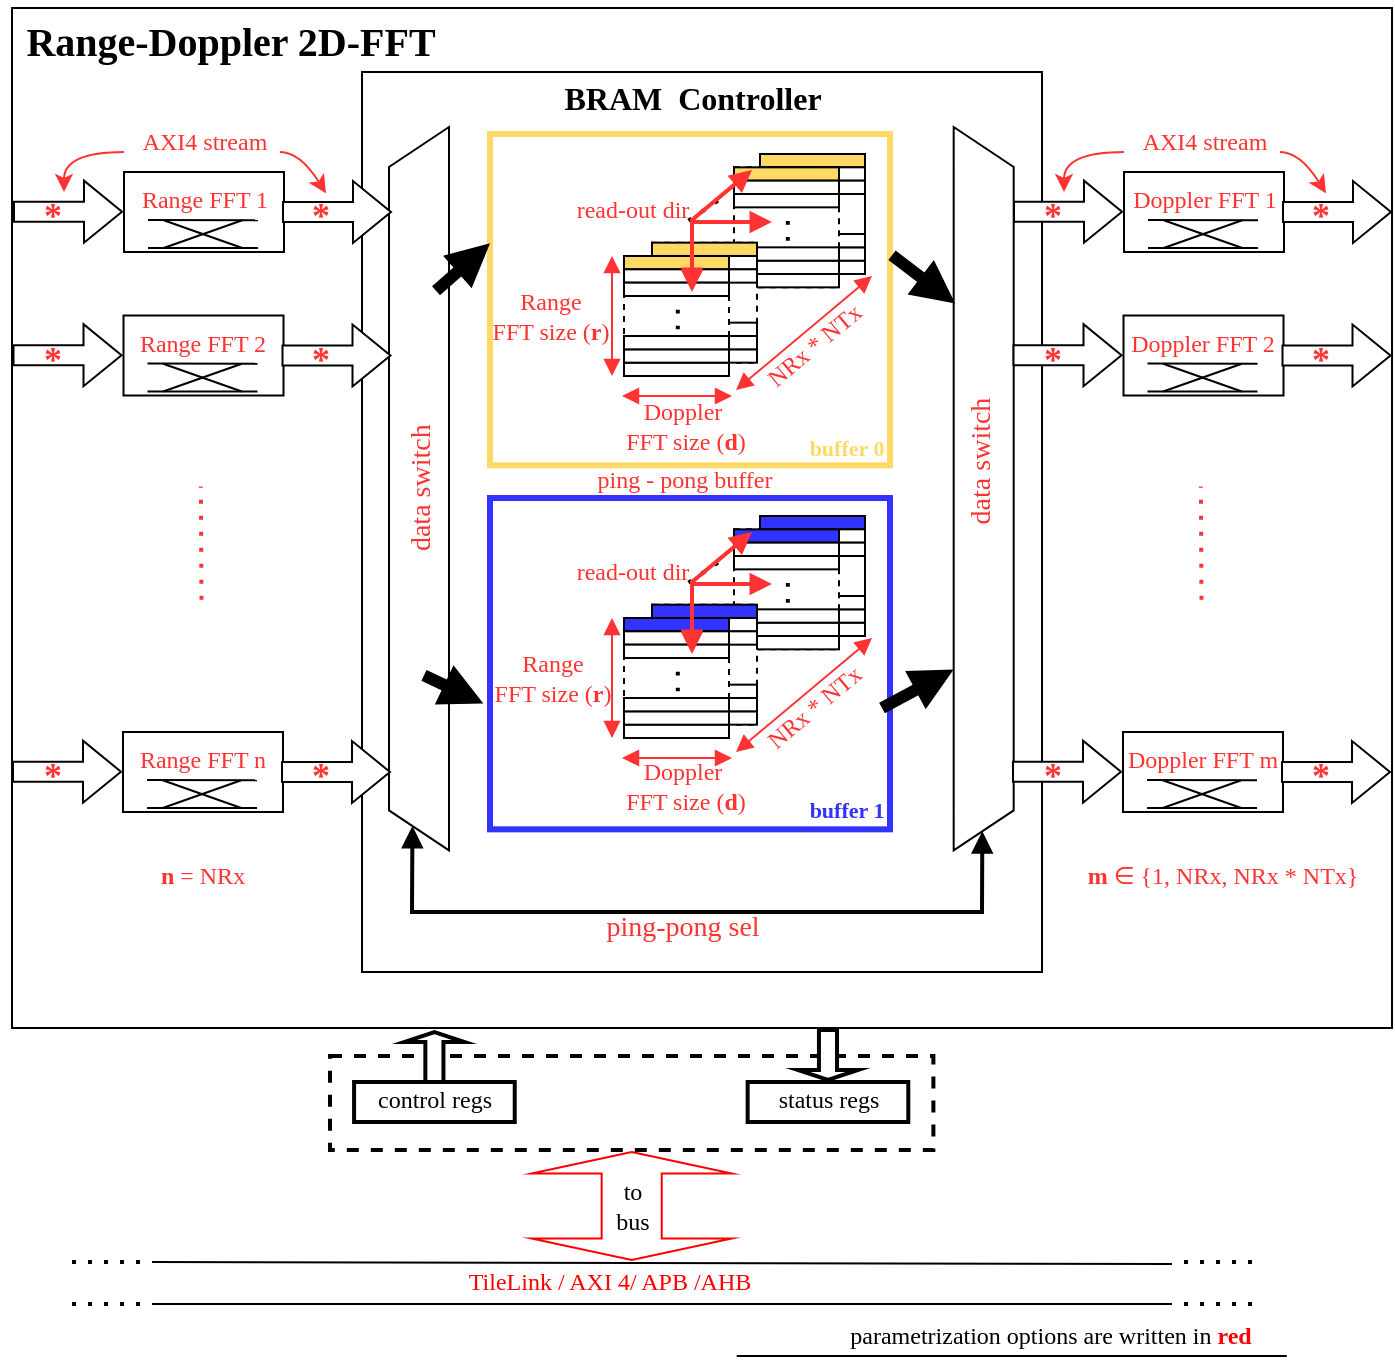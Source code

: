 <mxfile version="20.4.0" type="device"><diagram id="5KndZDMW9BJ0cMItmbnt" name="Page-1"><mxGraphModel dx="3846" dy="3967" grid="1" gridSize="10" guides="1" tooltips="1" connect="1" arrows="1" fold="1" page="1" pageScale="1" pageWidth="850" pageHeight="1100" math="0" shadow="0"><root><mxCell id="0"/><mxCell id="1" parent="0"/><mxCell id="JkYKe989kp9M6dWVrnGI-1" value="" style="rounded=0;whiteSpace=wrap;html=1;fillColor=none;" parent="1" vertex="1"><mxGeometry x="-2315" y="-2358" width="340" height="450" as="geometry"/></mxCell><mxCell id="JkYKe989kp9M6dWVrnGI-2" value="" style="group" parent="1" vertex="1" connectable="0"><mxGeometry x="-2255" y="-2317" width="450" height="437" as="geometry"/></mxCell><mxCell id="JkYKe989kp9M6dWVrnGI-3" value="" style="rounded=0;whiteSpace=wrap;html=1;fillColor=none;" parent="JkYKe989kp9M6dWVrnGI-2" vertex="1"><mxGeometry x="-235" y="-73" width="690" height="510" as="geometry"/></mxCell><mxCell id="JkYKe989kp9M6dWVrnGI-4" value="" style="endArrow=block;startArrow=block;html=1;rounded=0;strokeColor=#FF3333;strokeWidth=1;fontFamily=Times New Roman;fontSize=11;fontColor=#FF3333;startFill=1;endFill=1;" parent="JkYKe989kp9M6dWVrnGI-2" edge="1"><mxGeometry width="50" height="50" relative="1" as="geometry"><mxPoint x="70" y="121" as="sourcePoint"/><mxPoint x="125" y="121" as="targetPoint"/></mxGeometry></mxCell><mxCell id="JkYKe989kp9M6dWVrnGI-5" value="&lt;div style=&quot;font-size: 12px;&quot;&gt;&lt;font style=&quot;font-size: 12px;&quot;&gt;Doppler&lt;/font&gt;&lt;/div&gt;&lt;div style=&quot;font-size: 12px;&quot;&gt;&lt;font style=&quot;font-size: 12px;&quot;&gt;&amp;nbsp;FFT size&lt;/font&gt; (&lt;b&gt;d&lt;/b&gt;)&lt;/div&gt;" style="text;html=1;align=center;verticalAlign=middle;resizable=0;points=[];autosize=1;strokeColor=none;fillColor=none;fontSize=11;fontFamily=Times New Roman;fontColor=#FF3333;" parent="JkYKe989kp9M6dWVrnGI-2" vertex="1"><mxGeometry x="55" y="116.0" width="90" height="40" as="geometry"/></mxCell><mxCell id="JkYKe989kp9M6dWVrnGI-6" value="&lt;div style=&quot;font-size: 12px;&quot;&gt;&lt;font style=&quot;font-size: 12px;&quot;&gt;&lt;font style=&quot;font-size: 12px;&quot; color=&quot;#FF3333&quot;&gt;Range &lt;br&gt;&lt;/font&gt;&lt;/font&gt;&lt;/div&gt;&lt;div style=&quot;font-size: 12px;&quot;&gt;&lt;font style=&quot;font-size: 12px;&quot;&gt;&lt;font style=&quot;font-size: 12px;&quot; color=&quot;#FF3333&quot;&gt;FFT size&lt;/font&gt;&lt;/font&gt; (&lt;font style=&quot;font-size: 12px;&quot;&gt;&lt;b&gt;r&lt;/b&gt;&lt;/font&gt;)&lt;/div&gt;" style="text;html=1;align=center;verticalAlign=middle;resizable=0;points=[];autosize=1;strokeColor=none;fillColor=none;fontSize=11;fontFamily=Times New Roman;fontColor=#FF3333;" parent="JkYKe989kp9M6dWVrnGI-2" vertex="1"><mxGeometry x="-6" y="61" width="80" height="40" as="geometry"/></mxCell><mxCell id="JkYKe989kp9M6dWVrnGI-7" value="" style="group" parent="JkYKe989kp9M6dWVrnGI-2" vertex="1" connectable="0"><mxGeometry x="139" width="97" height="180" as="geometry"/></mxCell><mxCell id="JkYKe989kp9M6dWVrnGI-8" value="" style="rounded=0;whiteSpace=wrap;html=1;fillColor=#FFFFFF;" parent="JkYKe989kp9M6dWVrnGI-7" vertex="1"><mxGeometry width="52.5" height="60" as="geometry"/></mxCell><mxCell id="JkYKe989kp9M6dWVrnGI-9" value="" style="rounded=0;whiteSpace=wrap;html=1;strokeColor=#000000;fontFamily=Times New Roman;fontSize=11;fontColor=#FF3333;fillColor=#FFD966;gradientColor=none;" parent="JkYKe989kp9M6dWVrnGI-7" vertex="1"><mxGeometry width="52.5" height="6.667" as="geometry"/></mxCell><mxCell id="JkYKe989kp9M6dWVrnGI-10" value="" style="rounded=0;whiteSpace=wrap;html=1;strokeColor=#000000;fontFamily=Times New Roman;fontSize=11;fontColor=#FF3333;fillColor=#FFFFFF;" parent="JkYKe989kp9M6dWVrnGI-7" vertex="1"><mxGeometry y="6.667" width="52.5" height="6.667" as="geometry"/></mxCell><mxCell id="JkYKe989kp9M6dWVrnGI-11" value="" style="rounded=0;whiteSpace=wrap;html=1;strokeColor=#000000;fontFamily=Times New Roman;fontSize=11;fontColor=#FF3333;fillColor=#FFFFFF;" parent="JkYKe989kp9M6dWVrnGI-7" vertex="1"><mxGeometry y="13.333" width="52.5" height="6.667" as="geometry"/></mxCell><mxCell id="JkYKe989kp9M6dWVrnGI-12" value="" style="rounded=0;whiteSpace=wrap;html=1;strokeColor=#000000;fontFamily=Times New Roman;fontSize=11;fontColor=#FF3333;fillColor=#FFFFFF;" parent="JkYKe989kp9M6dWVrnGI-7" vertex="1"><mxGeometry y="53.333" width="52.5" height="6.667" as="geometry"/></mxCell><mxCell id="JkYKe989kp9M6dWVrnGI-13" value="" style="rounded=0;whiteSpace=wrap;html=1;strokeColor=#000000;fontFamily=Times New Roman;fontSize=11;fontColor=#FF3333;fillColor=#FFFFFF;" parent="JkYKe989kp9M6dWVrnGI-7" vertex="1"><mxGeometry y="46.667" width="52.5" height="6.667" as="geometry"/></mxCell><mxCell id="JkYKe989kp9M6dWVrnGI-14" value="" style="rounded=0;whiteSpace=wrap;html=1;strokeColor=#000000;fontFamily=Times New Roman;fontSize=11;fontColor=#FF3333;fillColor=#FFFFFF;" parent="JkYKe989kp9M6dWVrnGI-7" vertex="1"><mxGeometry y="40" width="52.5" height="6.667" as="geometry"/></mxCell><mxCell id="JkYKe989kp9M6dWVrnGI-15" value="" style="endArrow=none;dashed=1;html=1;dashPattern=1 3;strokeWidth=2;strokeColor=#000000;fontFamily=Times New Roman;fontSize=18;fontColor=#FF3333;fillColor=default;curved=1;" parent="JkYKe989kp9M6dWVrnGI-7" edge="1"><mxGeometry width="50" height="50" relative="1" as="geometry"><mxPoint x="3.906" y="33.337" as="sourcePoint"/><mxPoint x="3.906" y="20.003" as="targetPoint"/></mxGeometry></mxCell><mxCell id="JkYKe989kp9M6dWVrnGI-16" value="" style="group" parent="JkYKe989kp9M6dWVrnGI-7" vertex="1" connectable="0"><mxGeometry x="-13" y="6.67" width="110" height="173.33" as="geometry"/></mxCell><mxCell id="JkYKe989kp9M6dWVrnGI-17" value="" style="rounded=0;whiteSpace=wrap;html=1;strokeColor=#FFD966;fontFamily=Times New Roman;fontSize=18;fontColor=#FF3333;fillColor=none;gradientColor=none;strokeWidth=3;" parent="JkYKe989kp9M6dWVrnGI-16" vertex="1"><mxGeometry x="-122" y="-16.67" width="200" height="165.67" as="geometry"/></mxCell><mxCell id="JkYKe989kp9M6dWVrnGI-18" value="" style="rounded=0;whiteSpace=wrap;html=1;fillColor=#FFFFFF;dashed=1;" parent="JkYKe989kp9M6dWVrnGI-16" vertex="1"><mxGeometry width="52.5" height="60" as="geometry"/></mxCell><mxCell id="JkYKe989kp9M6dWVrnGI-19" value="" style="rounded=0;whiteSpace=wrap;html=1;strokeColor=#000000;fontFamily=Times New Roman;fontSize=11;fontColor=#FF3333;fillColor=#FFD966;gradientColor=none;" parent="JkYKe989kp9M6dWVrnGI-16" vertex="1"><mxGeometry width="52.5" height="6.667" as="geometry"/></mxCell><mxCell id="JkYKe989kp9M6dWVrnGI-20" value="" style="rounded=0;whiteSpace=wrap;html=1;strokeColor=#000000;fontFamily=Times New Roman;fontSize=11;fontColor=#FF3333;fillColor=#FFFFFF;" parent="JkYKe989kp9M6dWVrnGI-16" vertex="1"><mxGeometry y="6.667" width="52.5" height="6.667" as="geometry"/></mxCell><mxCell id="JkYKe989kp9M6dWVrnGI-21" value="" style="rounded=0;whiteSpace=wrap;html=1;strokeColor=#000000;fontFamily=Times New Roman;fontSize=11;fontColor=#FF3333;fillColor=#FFFFFF;" parent="JkYKe989kp9M6dWVrnGI-16" vertex="1"><mxGeometry y="13.333" width="52.5" height="6.667" as="geometry"/></mxCell><mxCell id="JkYKe989kp9M6dWVrnGI-22" value="" style="rounded=0;whiteSpace=wrap;html=1;strokeColor=#000000;fontFamily=Times New Roman;fontSize=11;fontColor=#FF3333;fillColor=#FFFFFF;" parent="JkYKe989kp9M6dWVrnGI-16" vertex="1"><mxGeometry y="53.333" width="52.5" height="6.667" as="geometry"/></mxCell><mxCell id="JkYKe989kp9M6dWVrnGI-23" value="" style="rounded=0;whiteSpace=wrap;html=1;strokeColor=#000000;fontFamily=Times New Roman;fontSize=11;fontColor=#FF3333;fillColor=#FFFFFF;" parent="JkYKe989kp9M6dWVrnGI-16" vertex="1"><mxGeometry y="46.667" width="52.5" height="6.667" as="geometry"/></mxCell><mxCell id="JkYKe989kp9M6dWVrnGI-24" value="" style="rounded=0;whiteSpace=wrap;html=1;strokeColor=#000000;fontFamily=Times New Roman;fontSize=11;fontColor=#FF3333;fillColor=#FFFFFF;" parent="JkYKe989kp9M6dWVrnGI-16" vertex="1"><mxGeometry y="40" width="52.5" height="6.667" as="geometry"/></mxCell><mxCell id="JkYKe989kp9M6dWVrnGI-25" value="" style="endArrow=none;dashed=1;html=1;dashPattern=1 3;strokeWidth=2;strokeColor=#000000;fontFamily=Times New Roman;fontSize=18;fontColor=#FF3333;fillColor=default;curved=1;" parent="JkYKe989kp9M6dWVrnGI-16" edge="1"><mxGeometry width="50" height="50" relative="1" as="geometry"><mxPoint x="26.906" y="36.667" as="sourcePoint"/><mxPoint x="26.906" y="23.333" as="targetPoint"/></mxGeometry></mxCell><mxCell id="JkYKe989kp9M6dWVrnGI-26" value="&lt;font style=&quot;font-size: 12px;&quot;&gt;NRx * NTx&lt;/font&gt;" style="text;html=1;align=center;verticalAlign=middle;resizable=0;points=[];autosize=1;strokeColor=none;fillColor=none;fontSize=11;fontFamily=Times New Roman;fontColor=#FF3333;rotation=-40;" parent="JkYKe989kp9M6dWVrnGI-16" vertex="1"><mxGeometry y="74.33" width="80" height="30" as="geometry"/></mxCell><mxCell id="JkYKe989kp9M6dWVrnGI-27" value="" style="endArrow=block;html=1;rounded=0;strokeColor=#FF3333;strokeWidth=1;fontFamily=Times New Roman;fontSize=11;fontColor=#FF3333;startArrow=block;startFill=1;endFill=1;" parent="JkYKe989kp9M6dWVrnGI-16" edge="1"><mxGeometry width="50" height="50" relative="1" as="geometry"><mxPoint x="1" y="111.33" as="sourcePoint"/><mxPoint x="69" y="54.33" as="targetPoint"/></mxGeometry></mxCell><mxCell id="JkYKe989kp9M6dWVrnGI-28" value="&lt;font style=&quot;font-size: 11px;&quot; color=&quot;#FFD966&quot;&gt;&lt;b&gt;buffer 0&lt;/b&gt;&lt;/font&gt;" style="text;html=1;align=center;verticalAlign=middle;resizable=0;points=[];autosize=1;strokeColor=none;fillColor=none;fontSize=18;fontFamily=Times New Roman;fontColor=#FF3333;" parent="JkYKe989kp9M6dWVrnGI-16" vertex="1"><mxGeometry x="26" y="118" width="60" height="40" as="geometry"/></mxCell><mxCell id="JkYKe989kp9M6dWVrnGI-29" value="&lt;font style=&quot;font-size: 12px;&quot;&gt;ping - pong buffer&lt;/font&gt;" style="text;html=1;align=center;verticalAlign=middle;resizable=0;points=[];autosize=1;strokeColor=none;fillColor=none;fontSize=14;fontFamily=Times New Roman;fontColor=#FF3333;" parent="JkYKe989kp9M6dWVrnGI-16" vertex="1"><mxGeometry x="-80.5" y="141.33" width="110" height="30" as="geometry"/></mxCell><mxCell id="JkYKe989kp9M6dWVrnGI-30" value="" style="group" parent="JkYKe989kp9M6dWVrnGI-2" vertex="1" connectable="0"><mxGeometry x="65" y="51" width="72.5" height="60" as="geometry"/></mxCell><mxCell id="JkYKe989kp9M6dWVrnGI-31" value="" style="group" parent="JkYKe989kp9M6dWVrnGI-30" vertex="1" connectable="0"><mxGeometry x="20" y="-6.67" width="52.5" height="60" as="geometry"/></mxCell><mxCell id="JkYKe989kp9M6dWVrnGI-32" value="" style="rounded=0;whiteSpace=wrap;html=1;fillColor=#FFFFFF;dashed=1;" parent="JkYKe989kp9M6dWVrnGI-31" vertex="1"><mxGeometry width="52.5" height="60" as="geometry"/></mxCell><mxCell id="JkYKe989kp9M6dWVrnGI-33" value="" style="rounded=0;whiteSpace=wrap;html=1;strokeColor=#000000;fontFamily=Times New Roman;fontSize=11;fontColor=#FF3333;fillColor=#FFD966;gradientColor=none;" parent="JkYKe989kp9M6dWVrnGI-31" vertex="1"><mxGeometry width="52.5" height="6.667" as="geometry"/></mxCell><mxCell id="JkYKe989kp9M6dWVrnGI-34" value="" style="rounded=0;whiteSpace=wrap;html=1;strokeColor=#000000;fontFamily=Times New Roman;fontSize=11;fontColor=#FF3333;fillColor=#FFFFFF;" parent="JkYKe989kp9M6dWVrnGI-31" vertex="1"><mxGeometry y="6.667" width="52.5" height="6.667" as="geometry"/></mxCell><mxCell id="JkYKe989kp9M6dWVrnGI-35" value="" style="rounded=0;whiteSpace=wrap;html=1;strokeColor=#000000;fontFamily=Times New Roman;fontSize=11;fontColor=#FF3333;fillColor=#FFFFFF;" parent="JkYKe989kp9M6dWVrnGI-31" vertex="1"><mxGeometry y="13.333" width="52.5" height="6.667" as="geometry"/></mxCell><mxCell id="JkYKe989kp9M6dWVrnGI-36" value="" style="rounded=0;whiteSpace=wrap;html=1;strokeColor=#000000;fontFamily=Times New Roman;fontSize=11;fontColor=#FF3333;fillColor=#FFFFFF;" parent="JkYKe989kp9M6dWVrnGI-31" vertex="1"><mxGeometry y="53.333" width="52.5" height="6.667" as="geometry"/></mxCell><mxCell id="JkYKe989kp9M6dWVrnGI-37" value="" style="rounded=0;whiteSpace=wrap;html=1;strokeColor=#000000;fontFamily=Times New Roman;fontSize=11;fontColor=#FF3333;fillColor=#FFFFFF;" parent="JkYKe989kp9M6dWVrnGI-31" vertex="1"><mxGeometry y="46.667" width="52.5" height="6.667" as="geometry"/></mxCell><mxCell id="JkYKe989kp9M6dWVrnGI-38" value="" style="rounded=0;whiteSpace=wrap;html=1;strokeColor=#000000;fontFamily=Times New Roman;fontSize=11;fontColor=#FF3333;fillColor=#FFFFFF;" parent="JkYKe989kp9M6dWVrnGI-31" vertex="1"><mxGeometry y="40" width="52.5" height="6.667" as="geometry"/></mxCell><mxCell id="JkYKe989kp9M6dWVrnGI-39" value="" style="endArrow=none;dashed=1;html=1;dashPattern=1 3;strokeWidth=2;strokeColor=#000000;fontFamily=Times New Roman;fontSize=18;fontColor=#FF3333;fillColor=default;curved=1;" parent="JkYKe989kp9M6dWVrnGI-31" edge="1"><mxGeometry width="50" height="50" relative="1" as="geometry"><mxPoint x="32.906" y="36.667" as="sourcePoint"/><mxPoint x="32.906" y="23.333" as="targetPoint"/></mxGeometry></mxCell><mxCell id="JkYKe989kp9M6dWVrnGI-40" value="" style="rounded=0;whiteSpace=wrap;html=1;fillColor=#FFFFFF;dashed=1;" parent="JkYKe989kp9M6dWVrnGI-30" vertex="1"><mxGeometry x="6" width="52.5" height="60" as="geometry"/></mxCell><mxCell id="JkYKe989kp9M6dWVrnGI-41" value="" style="rounded=0;whiteSpace=wrap;html=1;strokeColor=#000000;fontFamily=Times New Roman;fontSize=11;fontColor=#FF3333;fillColor=#FFD966;gradientColor=none;" parent="JkYKe989kp9M6dWVrnGI-30" vertex="1"><mxGeometry x="6" width="52.5" height="6.667" as="geometry"/></mxCell><mxCell id="JkYKe989kp9M6dWVrnGI-42" value="" style="rounded=0;whiteSpace=wrap;html=1;strokeColor=#000000;fontFamily=Times New Roman;fontSize=11;fontColor=#FF3333;fillColor=#FFFFFF;" parent="JkYKe989kp9M6dWVrnGI-30" vertex="1"><mxGeometry x="6" y="6.667" width="52.5" height="6.667" as="geometry"/></mxCell><mxCell id="JkYKe989kp9M6dWVrnGI-43" value="" style="rounded=0;whiteSpace=wrap;html=1;strokeColor=#000000;fontFamily=Times New Roman;fontSize=11;fontColor=#FF3333;fillColor=#FFFFFF;" parent="JkYKe989kp9M6dWVrnGI-30" vertex="1"><mxGeometry x="6" y="13.333" width="52.5" height="6.667" as="geometry"/></mxCell><mxCell id="JkYKe989kp9M6dWVrnGI-44" value="" style="rounded=0;whiteSpace=wrap;html=1;strokeColor=#000000;fontFamily=Times New Roman;fontSize=11;fontColor=#FF3333;fillColor=#FFFFFF;" parent="JkYKe989kp9M6dWVrnGI-30" vertex="1"><mxGeometry x="6" y="53.333" width="52.5" height="6.667" as="geometry"/></mxCell><mxCell id="JkYKe989kp9M6dWVrnGI-45" value="" style="rounded=0;whiteSpace=wrap;html=1;strokeColor=#000000;fontFamily=Times New Roman;fontSize=11;fontColor=#FF3333;fillColor=#FFFFFF;" parent="JkYKe989kp9M6dWVrnGI-30" vertex="1"><mxGeometry x="6" y="46.667" width="52.5" height="6.667" as="geometry"/></mxCell><mxCell id="JkYKe989kp9M6dWVrnGI-46" value="" style="rounded=0;whiteSpace=wrap;html=1;strokeColor=#000000;fontFamily=Times New Roman;fontSize=11;fontColor=#FF3333;fillColor=#FFFFFF;" parent="JkYKe989kp9M6dWVrnGI-30" vertex="1"><mxGeometry x="6" y="40" width="52.5" height="6.667" as="geometry"/></mxCell><mxCell id="JkYKe989kp9M6dWVrnGI-47" value="" style="endArrow=none;dashed=1;html=1;dashPattern=1 3;strokeWidth=2;strokeColor=#000000;fontFamily=Times New Roman;fontSize=18;fontColor=#FF3333;fillColor=default;curved=1;" parent="JkYKe989kp9M6dWVrnGI-30" edge="1"><mxGeometry width="50" height="50" relative="1" as="geometry"><mxPoint x="32.906" y="36.667" as="sourcePoint"/><mxPoint x="32.906" y="23.333" as="targetPoint"/></mxGeometry></mxCell><mxCell id="JkYKe989kp9M6dWVrnGI-48" value="" style="endArrow=block;startArrow=block;html=1;rounded=0;strokeColor=#FF3333;strokeWidth=1;fontFamily=Times New Roman;fontSize=11;fontColor=#FF3333;startFill=1;endFill=1;" parent="JkYKe989kp9M6dWVrnGI-30" edge="1"><mxGeometry width="50" height="50" relative="1" as="geometry"><mxPoint y="60" as="sourcePoint"/><mxPoint as="targetPoint"/></mxGeometry></mxCell><mxCell id="JkYKe989kp9M6dWVrnGI-49" value="" style="endArrow=none;dashed=1;html=1;dashPattern=1 3;strokeWidth=2;strokeColor=#000000;fontFamily=Times New Roman;fontSize=18;fontColor=#FF3333;fillColor=default;curved=1;" parent="JkYKe989kp9M6dWVrnGI-2" edge="1"><mxGeometry width="50" height="50" relative="1" as="geometry"><mxPoint x="103.25" y="33.34" as="sourcePoint"/><mxPoint x="118" y="23.34" as="targetPoint"/></mxGeometry></mxCell><mxCell id="JkYKe989kp9M6dWVrnGI-50" value="" style="group" parent="JkYKe989kp9M6dWVrnGI-2" vertex="1" connectable="0"><mxGeometry x="105" y="33" height="1" as="geometry"/></mxCell><mxCell id="JkYKe989kp9M6dWVrnGI-51" value="" style="endArrow=block;html=1;strokeColor=#FF3333;strokeWidth=2;fontFamily=Times New Roman;fontSize=15;fontColor=#000000;fillColor=default;rounded=0;startArrow=block;startFill=1;endFill=1;" parent="JkYKe989kp9M6dWVrnGI-50" edge="1"><mxGeometry width="50" height="50" relative="1" as="geometry"><mxPoint y="35" as="sourcePoint"/><mxPoint x="30" y="-25" as="targetPoint"/><Array as="points"><mxPoint/></Array></mxGeometry></mxCell><mxCell id="JkYKe989kp9M6dWVrnGI-52" value="" style="endArrow=block;html=1;strokeColor=#FF3333;strokeWidth=2;fontFamily=Times New Roman;fontSize=15;fontColor=#000000;fillColor=default;rounded=0;startArrow=block;startFill=1;endFill=1;" parent="JkYKe989kp9M6dWVrnGI-50" edge="1"><mxGeometry width="50" height="50" relative="1" as="geometry"><mxPoint y="36.0" as="sourcePoint"/><mxPoint x="40" y="1" as="targetPoint"/><Array as="points"><mxPoint y="1"/></Array></mxGeometry></mxCell><mxCell id="JkYKe989kp9M6dWVrnGI-53" value="&lt;div style=&quot;font-size: 12px;&quot;&gt;&lt;font style=&quot;font-size: 12px;&quot;&gt;&lt;font style=&quot;font-size: 12px;&quot;&gt;read-out dir&lt;br&gt;&lt;/font&gt;&lt;/font&gt;&lt;/div&gt;" style="text;html=1;align=center;verticalAlign=middle;resizable=0;points=[];autosize=1;strokeColor=none;fillColor=none;fontSize=14;fontFamily=Times New Roman;fontColor=#FF3333;" parent="JkYKe989kp9M6dWVrnGI-2" vertex="1"><mxGeometry x="35" y="13.34" width="80" height="30" as="geometry"/></mxCell><mxCell id="JkYKe989kp9M6dWVrnGI-54" value="" style="endArrow=block;startArrow=block;html=1;rounded=0;strokeColor=#FF3333;strokeWidth=1;fontFamily=Times New Roman;fontSize=11;fontColor=#FF3333;startFill=1;endFill=1;" parent="JkYKe989kp9M6dWVrnGI-2" edge="1"><mxGeometry width="50" height="50" relative="1" as="geometry"><mxPoint x="70" y="302" as="sourcePoint"/><mxPoint x="125" y="302" as="targetPoint"/></mxGeometry></mxCell><mxCell id="JkYKe989kp9M6dWVrnGI-55" value="&lt;div style=&quot;font-size: 12px;&quot;&gt;&lt;font style=&quot;font-size: 12px;&quot;&gt;Doppler&lt;/font&gt;&lt;/div&gt;&lt;div style=&quot;font-size: 12px;&quot;&gt;&lt;font style=&quot;font-size: 12px;&quot;&gt;&amp;nbsp;FFT size&lt;/font&gt; (&lt;b&gt;d&lt;/b&gt;)&lt;/div&gt;" style="text;html=1;align=center;verticalAlign=middle;resizable=0;points=[];autosize=1;strokeColor=none;fillColor=none;fontSize=11;fontFamily=Times New Roman;fontColor=#FF3333;" parent="JkYKe989kp9M6dWVrnGI-2" vertex="1"><mxGeometry x="55" y="296.0" width="90" height="40" as="geometry"/></mxCell><mxCell id="JkYKe989kp9M6dWVrnGI-56" value="&lt;div style=&quot;font-size: 12px;&quot;&gt;&lt;font style=&quot;font-size: 12px;&quot; color=&quot;#FF3333&quot;&gt;Range &lt;br&gt;&lt;/font&gt;&lt;/div&gt;&lt;div style=&quot;font-size: 12px;&quot;&gt;&lt;font style=&quot;font-size: 12px;&quot; color=&quot;#FF3333&quot;&gt;FFT size (&lt;b&gt;r&lt;/b&gt;)&lt;br&gt;&lt;/font&gt;&lt;/div&gt;" style="text;html=1;align=center;verticalAlign=middle;resizable=0;points=[];autosize=1;strokeColor=none;fillColor=none;fontSize=11;fontFamily=Times New Roman;fontColor=#FF3333;" parent="JkYKe989kp9M6dWVrnGI-2" vertex="1"><mxGeometry x="-5" y="242" width="80" height="40" as="geometry"/></mxCell><mxCell id="JkYKe989kp9M6dWVrnGI-57" value="" style="group" parent="JkYKe989kp9M6dWVrnGI-2" vertex="1" connectable="0"><mxGeometry x="139" y="181" width="97" height="165.67" as="geometry"/></mxCell><mxCell id="JkYKe989kp9M6dWVrnGI-58" value="" style="rounded=0;whiteSpace=wrap;html=1;fillColor=#FFFFFF;" parent="JkYKe989kp9M6dWVrnGI-57" vertex="1"><mxGeometry width="52.5" height="60" as="geometry"/></mxCell><mxCell id="JkYKe989kp9M6dWVrnGI-59" value="" style="rounded=0;whiteSpace=wrap;html=1;strokeColor=#000000;fontFamily=Times New Roman;fontSize=11;fontColor=#FF3333;fillColor=#3333FF;gradientColor=none;" parent="JkYKe989kp9M6dWVrnGI-57" vertex="1"><mxGeometry width="52.5" height="6.667" as="geometry"/></mxCell><mxCell id="JkYKe989kp9M6dWVrnGI-60" value="" style="rounded=0;whiteSpace=wrap;html=1;strokeColor=#000000;fontFamily=Times New Roman;fontSize=11;fontColor=#FF3333;fillColor=#FFFFFF;" parent="JkYKe989kp9M6dWVrnGI-57" vertex="1"><mxGeometry y="6.667" width="52.5" height="6.667" as="geometry"/></mxCell><mxCell id="JkYKe989kp9M6dWVrnGI-61" value="" style="rounded=0;whiteSpace=wrap;html=1;strokeColor=#000000;fontFamily=Times New Roman;fontSize=11;fontColor=#FF3333;fillColor=#FFFFFF;" parent="JkYKe989kp9M6dWVrnGI-57" vertex="1"><mxGeometry y="13.333" width="52.5" height="6.667" as="geometry"/></mxCell><mxCell id="JkYKe989kp9M6dWVrnGI-62" value="" style="rounded=0;whiteSpace=wrap;html=1;strokeColor=#000000;fontFamily=Times New Roman;fontSize=11;fontColor=#FF3333;fillColor=#FFFFFF;" parent="JkYKe989kp9M6dWVrnGI-57" vertex="1"><mxGeometry y="53.333" width="52.5" height="6.667" as="geometry"/></mxCell><mxCell id="JkYKe989kp9M6dWVrnGI-63" value="" style="rounded=0;whiteSpace=wrap;html=1;strokeColor=#000000;fontFamily=Times New Roman;fontSize=11;fontColor=#FF3333;fillColor=#FFFFFF;" parent="JkYKe989kp9M6dWVrnGI-57" vertex="1"><mxGeometry y="46.667" width="52.5" height="6.667" as="geometry"/></mxCell><mxCell id="JkYKe989kp9M6dWVrnGI-64" value="" style="rounded=0;whiteSpace=wrap;html=1;strokeColor=#000000;fontFamily=Times New Roman;fontSize=11;fontColor=#FF3333;fillColor=#FFFFFF;" parent="JkYKe989kp9M6dWVrnGI-57" vertex="1"><mxGeometry y="40" width="52.5" height="6.667" as="geometry"/></mxCell><mxCell id="JkYKe989kp9M6dWVrnGI-65" value="" style="endArrow=none;dashed=1;html=1;dashPattern=1 3;strokeWidth=2;strokeColor=#000000;fontFamily=Times New Roman;fontSize=18;fontColor=#FF3333;fillColor=default;curved=1;" parent="JkYKe989kp9M6dWVrnGI-57" edge="1"><mxGeometry width="50" height="50" relative="1" as="geometry"><mxPoint x="3.906" y="33.337" as="sourcePoint"/><mxPoint x="3.906" y="20.003" as="targetPoint"/></mxGeometry></mxCell><mxCell id="JkYKe989kp9M6dWVrnGI-66" value="" style="group" parent="JkYKe989kp9M6dWVrnGI-57" vertex="1" connectable="0"><mxGeometry x="-13" y="6.67" width="110" height="159" as="geometry"/></mxCell><mxCell id="JkYKe989kp9M6dWVrnGI-67" value="" style="rounded=0;whiteSpace=wrap;html=1;strokeColor=#3333FF;fontFamily=Times New Roman;fontSize=18;fontColor=#FF3333;fillColor=none;gradientColor=none;strokeWidth=3;" parent="JkYKe989kp9M6dWVrnGI-66" vertex="1"><mxGeometry x="-122" y="-15.67" width="200" height="165.67" as="geometry"/></mxCell><mxCell id="JkYKe989kp9M6dWVrnGI-68" value="" style="rounded=0;whiteSpace=wrap;html=1;fillColor=#FFFFFF;dashed=1;" parent="JkYKe989kp9M6dWVrnGI-66" vertex="1"><mxGeometry width="52.5" height="60" as="geometry"/></mxCell><mxCell id="JkYKe989kp9M6dWVrnGI-69" value="" style="rounded=0;whiteSpace=wrap;html=1;strokeColor=#000000;fontFamily=Times New Roman;fontSize=11;fontColor=#FF3333;fillColor=#3333FF;gradientColor=none;" parent="JkYKe989kp9M6dWVrnGI-66" vertex="1"><mxGeometry width="52.5" height="6.667" as="geometry"/></mxCell><mxCell id="JkYKe989kp9M6dWVrnGI-70" value="" style="rounded=0;whiteSpace=wrap;html=1;strokeColor=#000000;fontFamily=Times New Roman;fontSize=11;fontColor=#FF3333;fillColor=#FFFFFF;" parent="JkYKe989kp9M6dWVrnGI-66" vertex="1"><mxGeometry y="6.667" width="52.5" height="6.667" as="geometry"/></mxCell><mxCell id="JkYKe989kp9M6dWVrnGI-71" value="" style="rounded=0;whiteSpace=wrap;html=1;strokeColor=#000000;fontFamily=Times New Roman;fontSize=11;fontColor=#FF3333;fillColor=#FFFFFF;" parent="JkYKe989kp9M6dWVrnGI-66" vertex="1"><mxGeometry y="13.333" width="52.5" height="6.667" as="geometry"/></mxCell><mxCell id="JkYKe989kp9M6dWVrnGI-72" value="" style="rounded=0;whiteSpace=wrap;html=1;strokeColor=#000000;fontFamily=Times New Roman;fontSize=11;fontColor=#FF3333;fillColor=#FFFFFF;" parent="JkYKe989kp9M6dWVrnGI-66" vertex="1"><mxGeometry y="53.333" width="52.5" height="6.667" as="geometry"/></mxCell><mxCell id="JkYKe989kp9M6dWVrnGI-73" value="" style="rounded=0;whiteSpace=wrap;html=1;strokeColor=#000000;fontFamily=Times New Roman;fontSize=11;fontColor=#FF3333;fillColor=#FFFFFF;" parent="JkYKe989kp9M6dWVrnGI-66" vertex="1"><mxGeometry y="46.667" width="52.5" height="6.667" as="geometry"/></mxCell><mxCell id="JkYKe989kp9M6dWVrnGI-74" value="" style="rounded=0;whiteSpace=wrap;html=1;strokeColor=#000000;fontFamily=Times New Roman;fontSize=11;fontColor=#FF3333;fillColor=#FFFFFF;" parent="JkYKe989kp9M6dWVrnGI-66" vertex="1"><mxGeometry y="40" width="52.5" height="6.667" as="geometry"/></mxCell><mxCell id="JkYKe989kp9M6dWVrnGI-75" value="" style="endArrow=none;dashed=1;html=1;dashPattern=1 3;strokeWidth=2;strokeColor=#000000;fontFamily=Times New Roman;fontSize=18;fontColor=#FF3333;fillColor=default;curved=1;" parent="JkYKe989kp9M6dWVrnGI-66" edge="1"><mxGeometry width="50" height="50" relative="1" as="geometry"><mxPoint x="26.906" y="36.667" as="sourcePoint"/><mxPoint x="26.906" y="23.333" as="targetPoint"/></mxGeometry></mxCell><mxCell id="JkYKe989kp9M6dWVrnGI-76" value="&lt;font style=&quot;font-size: 12px;&quot;&gt;NRx * NTx&lt;/font&gt;" style="text;html=1;align=center;verticalAlign=middle;resizable=0;points=[];autosize=1;strokeColor=none;fillColor=none;fontSize=11;fontFamily=Times New Roman;fontColor=#FF3333;rotation=-40;" parent="JkYKe989kp9M6dWVrnGI-66" vertex="1"><mxGeometry y="74.33" width="80" height="30" as="geometry"/></mxCell><mxCell id="JkYKe989kp9M6dWVrnGI-77" value="" style="endArrow=block;html=1;rounded=0;strokeColor=#FF3333;strokeWidth=1;fontFamily=Times New Roman;fontSize=11;fontColor=#FF3333;startArrow=block;startFill=1;endFill=1;" parent="JkYKe989kp9M6dWVrnGI-66" edge="1"><mxGeometry width="50" height="50" relative="1" as="geometry"><mxPoint x="1" y="111.33" as="sourcePoint"/><mxPoint x="69" y="54.33" as="targetPoint"/></mxGeometry></mxCell><mxCell id="JkYKe989kp9M6dWVrnGI-78" value="&lt;font style=&quot;font-size: 11px;&quot; color=&quot;#3333FF&quot;&gt;&lt;b&gt;buffer 1&lt;/b&gt;&lt;/font&gt;" style="text;html=1;align=center;verticalAlign=middle;resizable=0;points=[];autosize=1;strokeColor=none;fillColor=none;fontSize=18;fontFamily=Times New Roman;fontColor=#FF3333;" parent="JkYKe989kp9M6dWVrnGI-66" vertex="1"><mxGeometry x="26" y="118" width="60" height="40" as="geometry"/></mxCell><mxCell id="JkYKe989kp9M6dWVrnGI-79" value="" style="group" parent="JkYKe989kp9M6dWVrnGI-2" vertex="1" connectable="0"><mxGeometry x="65" y="232" width="72.5" height="60" as="geometry"/></mxCell><mxCell id="JkYKe989kp9M6dWVrnGI-80" value="" style="group" parent="JkYKe989kp9M6dWVrnGI-79" vertex="1" connectable="0"><mxGeometry x="20" y="-6.67" width="52.5" height="60" as="geometry"/></mxCell><mxCell id="JkYKe989kp9M6dWVrnGI-81" value="" style="rounded=0;whiteSpace=wrap;html=1;fillColor=#FFFFFF;dashed=1;" parent="JkYKe989kp9M6dWVrnGI-80" vertex="1"><mxGeometry width="52.5" height="60" as="geometry"/></mxCell><mxCell id="JkYKe989kp9M6dWVrnGI-82" value="" style="rounded=0;whiteSpace=wrap;html=1;strokeColor=#000000;fontFamily=Times New Roman;fontSize=11;fontColor=#FF3333;fillColor=#3333FF;gradientColor=none;" parent="JkYKe989kp9M6dWVrnGI-80" vertex="1"><mxGeometry width="52.5" height="6.667" as="geometry"/></mxCell><mxCell id="JkYKe989kp9M6dWVrnGI-83" value="" style="rounded=0;whiteSpace=wrap;html=1;strokeColor=#000000;fontFamily=Times New Roman;fontSize=11;fontColor=#FF3333;fillColor=#FFFFFF;" parent="JkYKe989kp9M6dWVrnGI-80" vertex="1"><mxGeometry y="6.667" width="52.5" height="6.667" as="geometry"/></mxCell><mxCell id="JkYKe989kp9M6dWVrnGI-84" value="" style="rounded=0;whiteSpace=wrap;html=1;strokeColor=#000000;fontFamily=Times New Roman;fontSize=11;fontColor=#FF3333;fillColor=#FFFFFF;" parent="JkYKe989kp9M6dWVrnGI-80" vertex="1"><mxGeometry y="13.333" width="52.5" height="6.667" as="geometry"/></mxCell><mxCell id="JkYKe989kp9M6dWVrnGI-85" value="" style="rounded=0;whiteSpace=wrap;html=1;strokeColor=#000000;fontFamily=Times New Roman;fontSize=11;fontColor=#FF3333;fillColor=#FFFFFF;" parent="JkYKe989kp9M6dWVrnGI-80" vertex="1"><mxGeometry y="53.333" width="52.5" height="6.667" as="geometry"/></mxCell><mxCell id="JkYKe989kp9M6dWVrnGI-86" value="" style="rounded=0;whiteSpace=wrap;html=1;strokeColor=#000000;fontFamily=Times New Roman;fontSize=11;fontColor=#FF3333;fillColor=#FFFFFF;" parent="JkYKe989kp9M6dWVrnGI-80" vertex="1"><mxGeometry y="46.667" width="52.5" height="6.667" as="geometry"/></mxCell><mxCell id="JkYKe989kp9M6dWVrnGI-87" value="" style="rounded=0;whiteSpace=wrap;html=1;strokeColor=#000000;fontFamily=Times New Roman;fontSize=11;fontColor=#FF3333;fillColor=#FFFFFF;" parent="JkYKe989kp9M6dWVrnGI-80" vertex="1"><mxGeometry y="40" width="52.5" height="6.667" as="geometry"/></mxCell><mxCell id="JkYKe989kp9M6dWVrnGI-88" value="" style="endArrow=none;dashed=1;html=1;dashPattern=1 3;strokeWidth=2;strokeColor=#000000;fontFamily=Times New Roman;fontSize=18;fontColor=#FF3333;fillColor=default;curved=1;" parent="JkYKe989kp9M6dWVrnGI-80" edge="1"><mxGeometry width="50" height="50" relative="1" as="geometry"><mxPoint x="32.906" y="36.667" as="sourcePoint"/><mxPoint x="32.906" y="23.333" as="targetPoint"/></mxGeometry></mxCell><mxCell id="JkYKe989kp9M6dWVrnGI-89" value="" style="rounded=0;whiteSpace=wrap;html=1;fillColor=#FFFFFF;dashed=1;" parent="JkYKe989kp9M6dWVrnGI-79" vertex="1"><mxGeometry x="6" width="52.5" height="60" as="geometry"/></mxCell><mxCell id="JkYKe989kp9M6dWVrnGI-90" value="" style="rounded=0;whiteSpace=wrap;html=1;strokeColor=#000000;fontFamily=Times New Roman;fontSize=11;fontColor=#FF3333;fillColor=#3333FF;gradientColor=none;" parent="JkYKe989kp9M6dWVrnGI-79" vertex="1"><mxGeometry x="6" width="52.5" height="6.667" as="geometry"/></mxCell><mxCell id="JkYKe989kp9M6dWVrnGI-91" value="" style="rounded=0;whiteSpace=wrap;html=1;strokeColor=#000000;fontFamily=Times New Roman;fontSize=11;fontColor=#FF3333;fillColor=#FFFFFF;" parent="JkYKe989kp9M6dWVrnGI-79" vertex="1"><mxGeometry x="6" y="6.667" width="52.5" height="6.667" as="geometry"/></mxCell><mxCell id="JkYKe989kp9M6dWVrnGI-92" value="" style="rounded=0;whiteSpace=wrap;html=1;strokeColor=#000000;fontFamily=Times New Roman;fontSize=11;fontColor=#FF3333;fillColor=#FFFFFF;" parent="JkYKe989kp9M6dWVrnGI-79" vertex="1"><mxGeometry x="6" y="13.333" width="52.5" height="6.667" as="geometry"/></mxCell><mxCell id="JkYKe989kp9M6dWVrnGI-93" value="" style="rounded=0;whiteSpace=wrap;html=1;strokeColor=#000000;fontFamily=Times New Roman;fontSize=11;fontColor=#FF3333;fillColor=#FFFFFF;" parent="JkYKe989kp9M6dWVrnGI-79" vertex="1"><mxGeometry x="6" y="53.333" width="52.5" height="6.667" as="geometry"/></mxCell><mxCell id="JkYKe989kp9M6dWVrnGI-94" value="" style="rounded=0;whiteSpace=wrap;html=1;strokeColor=#000000;fontFamily=Times New Roman;fontSize=11;fontColor=#FF3333;fillColor=#FFFFFF;" parent="JkYKe989kp9M6dWVrnGI-79" vertex="1"><mxGeometry x="6" y="46.667" width="52.5" height="6.667" as="geometry"/></mxCell><mxCell id="JkYKe989kp9M6dWVrnGI-95" value="" style="rounded=0;whiteSpace=wrap;html=1;strokeColor=#000000;fontFamily=Times New Roman;fontSize=11;fontColor=#FF3333;fillColor=#FFFFFF;" parent="JkYKe989kp9M6dWVrnGI-79" vertex="1"><mxGeometry x="6" y="40" width="52.5" height="6.667" as="geometry"/></mxCell><mxCell id="JkYKe989kp9M6dWVrnGI-96" value="" style="endArrow=none;dashed=1;html=1;dashPattern=1 3;strokeWidth=2;strokeColor=#000000;fontFamily=Times New Roman;fontSize=18;fontColor=#FF3333;fillColor=default;curved=1;" parent="JkYKe989kp9M6dWVrnGI-79" edge="1"><mxGeometry width="50" height="50" relative="1" as="geometry"><mxPoint x="32.906" y="36.667" as="sourcePoint"/><mxPoint x="32.906" y="23.333" as="targetPoint"/></mxGeometry></mxCell><mxCell id="JkYKe989kp9M6dWVrnGI-97" value="" style="endArrow=block;startArrow=block;html=1;rounded=0;strokeColor=#FF3333;strokeWidth=1;fontFamily=Times New Roman;fontSize=11;fontColor=#FF3333;startFill=1;endFill=1;" parent="JkYKe989kp9M6dWVrnGI-79" edge="1"><mxGeometry width="50" height="50" relative="1" as="geometry"><mxPoint y="60" as="sourcePoint"/><mxPoint as="targetPoint"/></mxGeometry></mxCell><mxCell id="JkYKe989kp9M6dWVrnGI-98" value="" style="endArrow=none;dashed=1;html=1;dashPattern=1 3;strokeWidth=2;strokeColor=#000000;fontFamily=Times New Roman;fontSize=18;fontColor=#FF3333;fillColor=default;curved=1;" parent="JkYKe989kp9M6dWVrnGI-2" edge="1"><mxGeometry width="50" height="50" relative="1" as="geometry"><mxPoint x="103.25" y="214.34" as="sourcePoint"/><mxPoint x="118.0" y="204.34" as="targetPoint"/></mxGeometry></mxCell><mxCell id="JkYKe989kp9M6dWVrnGI-99" value="" style="group" parent="JkYKe989kp9M6dWVrnGI-2" vertex="1" connectable="0"><mxGeometry x="105" y="214" height="1" as="geometry"/></mxCell><mxCell id="JkYKe989kp9M6dWVrnGI-100" value="" style="endArrow=block;html=1;strokeColor=#FF3333;strokeWidth=2;fontFamily=Times New Roman;fontSize=15;fontColor=#000000;fillColor=default;rounded=0;startArrow=block;startFill=1;endFill=1;" parent="JkYKe989kp9M6dWVrnGI-99" edge="1"><mxGeometry width="50" height="50" relative="1" as="geometry"><mxPoint y="35" as="sourcePoint"/><mxPoint x="30" y="-25" as="targetPoint"/><Array as="points"><mxPoint/></Array></mxGeometry></mxCell><mxCell id="JkYKe989kp9M6dWVrnGI-101" value="" style="endArrow=block;html=1;strokeColor=#FF3333;strokeWidth=2;fontFamily=Times New Roman;fontSize=15;fontColor=#000000;fillColor=default;rounded=0;startArrow=block;startFill=1;endFill=1;" parent="JkYKe989kp9M6dWVrnGI-99" edge="1"><mxGeometry width="50" height="50" relative="1" as="geometry"><mxPoint y="36.0" as="sourcePoint"/><mxPoint x="40" y="1" as="targetPoint"/><Array as="points"><mxPoint y="1"/></Array></mxGeometry></mxCell><mxCell id="JkYKe989kp9M6dWVrnGI-102" value="&lt;div style=&quot;font-size: 12px;&quot;&gt;&lt;font style=&quot;font-size: 12px;&quot;&gt;read-out dir&lt;br&gt;&lt;/font&gt;&lt;/div&gt;" style="text;html=1;align=center;verticalAlign=middle;resizable=0;points=[];autosize=1;strokeColor=none;fillColor=none;fontSize=14;fontFamily=Times New Roman;fontColor=#FF3333;" parent="JkYKe989kp9M6dWVrnGI-2" vertex="1"><mxGeometry x="35" y="194.34" width="80" height="30" as="geometry"/></mxCell><mxCell id="JkYKe989kp9M6dWVrnGI-103" value="&lt;font style=&quot;font-size: 16px;&quot; face=&quot;Times New Roman&quot;&gt;&lt;b&gt;BRAM&amp;nbsp; Controller&lt;/b&gt;&lt;/font&gt;" style="text;html=1;align=center;verticalAlign=middle;resizable=0;points=[];autosize=1;strokeColor=none;fillColor=none;" parent="1" vertex="1"><mxGeometry x="-2225" y="-2360" width="150" height="30" as="geometry"/></mxCell><mxCell id="JkYKe989kp9M6dWVrnGI-104" value="&lt;font style=&quot;font-size: 14px;&quot;&gt;&lt;font style=&quot;font-size: 14px;&quot; color=&quot;#FF3333&quot;&gt;data switch&lt;/font&gt;&lt;/font&gt;" style="shape=trapezoid;perimeter=trapezoidPerimeter;whiteSpace=wrap;html=1;fixedSize=1;fontFamily=Times New Roman;fontSize=16;rotation=-90;strokeColor=#000000;" parent="1" vertex="1"><mxGeometry x="-2467.34" y="-2164.66" width="361.68" height="30" as="geometry"/></mxCell><mxCell id="JkYKe989kp9M6dWVrnGI-105" value="&lt;div&gt;&amp;nbsp;&amp;nbsp;&lt;/div&gt;" style="text;html=1;align=center;verticalAlign=middle;resizable=0;points=[];autosize=1;strokeColor=none;fillColor=none;fontSize=11;fontFamily=Times New Roman;fontColor=#FF3333;" parent="1" vertex="1"><mxGeometry x="-2290.25" y="-2223" width="30" height="30" as="geometry"/></mxCell><mxCell id="JkYKe989kp9M6dWVrnGI-106" value="" style="shape=trapezoid;perimeter=trapezoidPerimeter;whiteSpace=wrap;html=1;fixedSize=1;fontFamily=Times New Roman;fontSize=16;rotation=90;strokeColor=#000000;" parent="1" vertex="1"><mxGeometry x="-2185" y="-2164.66" width="361.68" height="30" as="geometry"/></mxCell><mxCell id="JkYKe989kp9M6dWVrnGI-107" value="" style="endArrow=block;html=1;rounded=0;strokeColor=#000000;strokeWidth=2;fontFamily=Times New Roman;fontSize=12;fontColor=#FF3333;fillColor=default;startArrow=block;startFill=1;endFill=1;" parent="1" target="JkYKe989kp9M6dWVrnGI-106" edge="1"><mxGeometry width="50" height="50" relative="1" as="geometry"><mxPoint x="-2289.78" y="-1981" as="sourcePoint"/><mxPoint x="-2004.16" y="-1980.82" as="targetPoint"/><Array as="points"><mxPoint x="-2290" y="-1938"/><mxPoint x="-2005" y="-1938"/></Array></mxGeometry></mxCell><mxCell id="JkYKe989kp9M6dWVrnGI-108" value="data switch" style="text;html=1;align=center;verticalAlign=middle;resizable=0;points=[];autosize=1;strokeColor=none;fillColor=none;fontSize=14;fontFamily=Times New Roman;fontColor=#FF3333;rotation=-90;" parent="1" vertex="1"><mxGeometry x="-2050" y="-2178" width="90" height="30" as="geometry"/></mxCell><mxCell id="JkYKe989kp9M6dWVrnGI-109" value="" style="group" parent="1" vertex="1" connectable="0"><mxGeometry x="-2490" y="-2338" width="190" height="352" as="geometry"/></mxCell><mxCell id="JkYKe989kp9M6dWVrnGI-110" value="" style="rounded=0;whiteSpace=wrap;html=1;strokeColor=#000000;fontFamily=Times New Roman;fontSize=11;fontColor=#FFFF99;fillColor=none;" parent="JkYKe989kp9M6dWVrnGI-109" vertex="1"><mxGeometry x="55.75" y="101.75" width="80" height="40" as="geometry"/></mxCell><mxCell id="JkYKe989kp9M6dWVrnGI-111" value="&lt;font style=&quot;font-size: 12px;&quot; color=&quot;#FF3333&quot;&gt;AXI4 stream&lt;/font&gt;" style="text;html=1;align=center;verticalAlign=middle;resizable=0;points=[];autosize=1;strokeColor=none;fillColor=none;fontSize=12;fontFamily=Times New Roman;" parent="JkYKe989kp9M6dWVrnGI-109" vertex="1"><mxGeometry x="51" width="90" height="30" as="geometry"/></mxCell><mxCell id="JkYKe989kp9M6dWVrnGI-112" value="" style="group" parent="JkYKe989kp9M6dWVrnGI-109" vertex="1" connectable="0"><mxGeometry x="36" y="20" width="120" height="56" as="geometry"/></mxCell><mxCell id="JkYKe989kp9M6dWVrnGI-113" value="" style="rounded=0;whiteSpace=wrap;html=1;strokeColor=#000000;fontFamily=Times New Roman;fontSize=11;fontColor=#FFFF99;fillColor=none;" parent="JkYKe989kp9M6dWVrnGI-112" vertex="1"><mxGeometry x="20" y="10" width="80" height="40" as="geometry"/></mxCell><mxCell id="JkYKe989kp9M6dWVrnGI-114" value="&lt;font style=&quot;font-size: 12px;&quot;&gt;Range FFT 1&lt;br&gt;&lt;/font&gt;" style="text;html=1;align=center;verticalAlign=middle;resizable=0;points=[];autosize=1;strokeColor=none;fillColor=none;fontSize=11;fontFamily=Times New Roman;fontColor=#FF3333;" parent="JkYKe989kp9M6dWVrnGI-112" vertex="1"><mxGeometry x="14.5" y="9" width="90" height="30" as="geometry"/></mxCell><mxCell id="JkYKe989kp9M6dWVrnGI-115" value="" style="shape=flexArrow;endArrow=classic;html=1;rounded=0;strokeColor=#000000;strokeWidth=1;fontFamily=Times New Roman;fontSize=16;exitX=0.869;exitY=0.833;exitDx=0;exitDy=0;exitPerimeter=0;fillColor=default;" parent="JkYKe989kp9M6dWVrnGI-112" edge="1"><mxGeometry width="50" height="50" relative="1" as="geometry"><mxPoint x="-35.5" y="29.86" as="sourcePoint"/><mxPoint x="19.5" y="29.86" as="targetPoint"/></mxGeometry></mxCell><mxCell id="JkYKe989kp9M6dWVrnGI-116" value="" style="endArrow=classic;html=1;strokeColor=#FF3333;strokeWidth=1;fontFamily=Times New Roman;fontSize=18;fontColor=#FF3333;fillColor=default;curved=1;" parent="JkYKe989kp9M6dWVrnGI-112" edge="1"><mxGeometry width="50" height="50" relative="1" as="geometry"><mxPoint x="98" as="sourcePoint"/><mxPoint x="121" y="20.63" as="targetPoint"/><Array as="points"><mxPoint x="108"/></Array></mxGeometry></mxCell><mxCell id="JkYKe989kp9M6dWVrnGI-117" value="" style="endArrow=classic;html=1;strokeColor=#FF3333;strokeWidth=1;fontFamily=Times New Roman;fontSize=18;fontColor=#FF3333;fillColor=default;curved=1;" parent="JkYKe989kp9M6dWVrnGI-112" edge="1"><mxGeometry width="50" height="50" relative="1" as="geometry"><mxPoint x="20" as="sourcePoint"/><mxPoint x="-10" y="20" as="targetPoint"/><Array as="points"><mxPoint x="-10"/></Array></mxGeometry></mxCell><mxCell id="JkYKe989kp9M6dWVrnGI-118" value="" style="endArrow=none;html=1;rounded=0;strokeColor=#000000;strokeWidth=1;fontFamily=Times New Roman;fontSize=11;fontColor=#FF3333;" parent="JkYKe989kp9M6dWVrnGI-112" edge="1"><mxGeometry width="50" height="50" relative="1" as="geometry"><mxPoint x="39.857" y="48" as="sourcePoint"/><mxPoint x="79.143" y="34.097" as="targetPoint"/></mxGeometry></mxCell><mxCell id="JkYKe989kp9M6dWVrnGI-119" value="" style="endArrow=none;html=1;rounded=0;strokeColor=#000000;strokeWidth=1;fontFamily=Times New Roman;fontSize=11;fontColor=#FF3333;" parent="JkYKe989kp9M6dWVrnGI-112" edge="1"><mxGeometry width="50" height="50" relative="1" as="geometry"><mxPoint x="39.857" y="34.097" as="sourcePoint"/><mxPoint x="79.143" y="48" as="targetPoint"/></mxGeometry></mxCell><mxCell id="JkYKe989kp9M6dWVrnGI-120" value="" style="endArrow=none;html=1;rounded=0;strokeColor=#000000;strokeWidth=1;fontFamily=Times New Roman;fontSize=11;fontColor=#FF3333;" parent="JkYKe989kp9M6dWVrnGI-112" edge="1"><mxGeometry width="50" height="50" relative="1" as="geometry"><mxPoint x="32" y="48" as="sourcePoint"/><mxPoint x="87" y="48" as="targetPoint"/></mxGeometry></mxCell><mxCell id="JkYKe989kp9M6dWVrnGI-121" value="" style="endArrow=none;html=1;rounded=0;strokeColor=#000000;strokeWidth=1;fontFamily=Times New Roman;fontSize=11;fontColor=#FF3333;" parent="JkYKe989kp9M6dWVrnGI-112" edge="1"><mxGeometry width="50" height="50" relative="1" as="geometry"><mxPoint x="32" y="34" as="sourcePoint"/><mxPoint x="87" y="34.097" as="targetPoint"/></mxGeometry></mxCell><mxCell id="JkYKe989kp9M6dWVrnGI-122" value="" style="shape=flexArrow;endArrow=classic;html=1;rounded=0;strokeColor=#000000;strokeWidth=1;fontFamily=Times New Roman;fontSize=16;exitX=0.869;exitY=0.833;exitDx=0;exitDy=0;exitPerimeter=0;fillColor=default;" parent="JkYKe989kp9M6dWVrnGI-109" edge="1"><mxGeometry width="50" height="50" relative="1" as="geometry"><mxPoint x="135" y="50" as="sourcePoint"/><mxPoint x="190" y="50" as="targetPoint"/></mxGeometry></mxCell><mxCell id="JkYKe989kp9M6dWVrnGI-123" value="&lt;b&gt;&lt;font style=&quot;font-size: 18px;&quot;&gt;*&lt;/font&gt;&lt;/b&gt;" style="text;html=1;align=center;verticalAlign=middle;resizable=0;points=[];autosize=1;strokeColor=none;fillColor=none;fontSize=11;fontFamily=Times New Roman;fontColor=#FF3333;" parent="JkYKe989kp9M6dWVrnGI-109" vertex="1"><mxGeometry x="139" y="32" width="30" height="40" as="geometry"/></mxCell><mxCell id="JkYKe989kp9M6dWVrnGI-124" value="&lt;b&gt;&lt;font style=&quot;font-size: 18px;&quot;&gt;*&lt;/font&gt;&lt;/b&gt;" style="text;html=1;align=center;verticalAlign=middle;resizable=0;points=[];autosize=1;strokeColor=none;fillColor=none;fontSize=11;fontFamily=Times New Roman;fontColor=#FF3333;" parent="JkYKe989kp9M6dWVrnGI-109" vertex="1"><mxGeometry x="5" y="32" width="30" height="40" as="geometry"/></mxCell><mxCell id="JkYKe989kp9M6dWVrnGI-125" value="&lt;font style=&quot;font-size: 12px;&quot;&gt;Range FFT 2&lt;/font&gt;" style="text;html=1;align=center;verticalAlign=middle;resizable=0;points=[];autosize=1;strokeColor=none;fillColor=none;fontSize=11;fontFamily=Times New Roman;fontColor=#FF3333;" parent="JkYKe989kp9M6dWVrnGI-109" vertex="1"><mxGeometry x="50.25" y="100.75" width="90" height="30" as="geometry"/></mxCell><mxCell id="JkYKe989kp9M6dWVrnGI-126" value="" style="shape=flexArrow;endArrow=classic;html=1;rounded=0;strokeColor=#000000;strokeWidth=1;fontFamily=Times New Roman;fontSize=16;exitX=0.869;exitY=0.833;exitDx=0;exitDy=0;exitPerimeter=0;fillColor=default;" parent="JkYKe989kp9M6dWVrnGI-109" edge="1"><mxGeometry width="50" height="50" relative="1" as="geometry"><mxPoint x="0.25" y="121.61" as="sourcePoint"/><mxPoint x="55.25" y="121.61" as="targetPoint"/></mxGeometry></mxCell><mxCell id="JkYKe989kp9M6dWVrnGI-127" value="" style="shape=flexArrow;endArrow=classic;html=1;rounded=0;strokeColor=#000000;strokeWidth=1;fontFamily=Times New Roman;fontSize=16;exitX=0.869;exitY=0.833;exitDx=0;exitDy=0;exitPerimeter=0;fillColor=default;" parent="JkYKe989kp9M6dWVrnGI-109" edge="1"><mxGeometry width="50" height="50" relative="1" as="geometry"><mxPoint x="134.75" y="121.75" as="sourcePoint"/><mxPoint x="189.75" y="121.75" as="targetPoint"/></mxGeometry></mxCell><mxCell id="JkYKe989kp9M6dWVrnGI-128" value="&lt;b&gt;&lt;font style=&quot;font-size: 18px;&quot;&gt;*&lt;/font&gt;&lt;/b&gt;" style="text;html=1;align=center;verticalAlign=middle;resizable=0;points=[];autosize=1;strokeColor=none;fillColor=none;fontSize=11;fontFamily=Times New Roman;fontColor=#FF3333;" parent="JkYKe989kp9M6dWVrnGI-109" vertex="1"><mxGeometry x="138.75" y="103.75" width="30" height="40" as="geometry"/></mxCell><mxCell id="JkYKe989kp9M6dWVrnGI-129" value="&lt;b&gt;&lt;font style=&quot;font-size: 18px;&quot;&gt;*&lt;/font&gt;&lt;/b&gt;" style="text;html=1;align=center;verticalAlign=middle;resizable=0;points=[];autosize=1;strokeColor=none;fillColor=none;fontSize=11;fontFamily=Times New Roman;fontColor=#FF3333;" parent="JkYKe989kp9M6dWVrnGI-109" vertex="1"><mxGeometry x="4.75" y="103.75" width="30" height="40" as="geometry"/></mxCell><mxCell id="JkYKe989kp9M6dWVrnGI-130" value="" style="group" parent="JkYKe989kp9M6dWVrnGI-109" vertex="1" connectable="0"><mxGeometry y="309" width="189.5" height="43" as="geometry"/></mxCell><mxCell id="JkYKe989kp9M6dWVrnGI-131" value="" style="rounded=0;whiteSpace=wrap;html=1;strokeColor=#000000;fontFamily=Times New Roman;fontSize=11;fontColor=#FFFF99;fillColor=none;" parent="JkYKe989kp9M6dWVrnGI-130" vertex="1"><mxGeometry x="55.5" y="1" width="80" height="40" as="geometry"/></mxCell><mxCell id="JkYKe989kp9M6dWVrnGI-132" value="&lt;font style=&quot;font-size: 12px;&quot;&gt;Range FFT n&lt;/font&gt;" style="text;html=1;align=center;verticalAlign=middle;resizable=0;points=[];autosize=1;strokeColor=none;fillColor=none;fontSize=11;fontFamily=Times New Roman;fontColor=#FF3333;" parent="JkYKe989kp9M6dWVrnGI-130" vertex="1"><mxGeometry x="50" width="90" height="30" as="geometry"/></mxCell><mxCell id="JkYKe989kp9M6dWVrnGI-133" value="" style="shape=flexArrow;endArrow=classic;html=1;rounded=0;strokeColor=#000000;strokeWidth=1;fontFamily=Times New Roman;fontSize=16;exitX=0.869;exitY=0.833;exitDx=0;exitDy=0;exitPerimeter=0;fillColor=default;" parent="JkYKe989kp9M6dWVrnGI-130" edge="1"><mxGeometry width="50" height="50" relative="1" as="geometry"><mxPoint y="20.86" as="sourcePoint"/><mxPoint x="55" y="20.86" as="targetPoint"/></mxGeometry></mxCell><mxCell id="JkYKe989kp9M6dWVrnGI-134" value="" style="shape=flexArrow;endArrow=classic;html=1;rounded=0;strokeColor=#000000;strokeWidth=1;fontFamily=Times New Roman;fontSize=16;exitX=0.869;exitY=0.833;exitDx=0;exitDy=0;exitPerimeter=0;fillColor=default;" parent="JkYKe989kp9M6dWVrnGI-130" edge="1"><mxGeometry width="50" height="50" relative="1" as="geometry"><mxPoint x="134.5" y="21" as="sourcePoint"/><mxPoint x="189.5" y="21" as="targetPoint"/></mxGeometry></mxCell><mxCell id="JkYKe989kp9M6dWVrnGI-135" value="&lt;b&gt;&lt;font style=&quot;font-size: 18px;&quot;&gt;*&lt;/font&gt;&lt;/b&gt;" style="text;html=1;align=center;verticalAlign=middle;resizable=0;points=[];autosize=1;strokeColor=none;fillColor=none;fontSize=11;fontFamily=Times New Roman;fontColor=#FF3333;" parent="JkYKe989kp9M6dWVrnGI-130" vertex="1"><mxGeometry x="138.5" y="3" width="30" height="40" as="geometry"/></mxCell><mxCell id="JkYKe989kp9M6dWVrnGI-136" value="&lt;b&gt;&lt;font style=&quot;font-size: 18px;&quot;&gt;*&lt;/font&gt;&lt;/b&gt;" style="text;html=1;align=center;verticalAlign=middle;resizable=0;points=[];autosize=1;strokeColor=none;fillColor=none;fontSize=11;fontFamily=Times New Roman;fontColor=#FF3333;" parent="JkYKe989kp9M6dWVrnGI-130" vertex="1"><mxGeometry x="4.5" y="3" width="30" height="40" as="geometry"/></mxCell><mxCell id="JkYKe989kp9M6dWVrnGI-137" value="" style="endArrow=none;html=1;rounded=0;strokeColor=#000000;strokeWidth=1;fontFamily=Times New Roman;fontSize=11;fontColor=#FF3333;" parent="JkYKe989kp9M6dWVrnGI-130" edge="1"><mxGeometry width="50" height="50" relative="1" as="geometry"><mxPoint x="75.357" y="39" as="sourcePoint"/><mxPoint x="114.643" y="25.097" as="targetPoint"/></mxGeometry></mxCell><mxCell id="JkYKe989kp9M6dWVrnGI-138" value="" style="endArrow=none;html=1;rounded=0;strokeColor=#000000;strokeWidth=1;fontFamily=Times New Roman;fontSize=11;fontColor=#FF3333;" parent="JkYKe989kp9M6dWVrnGI-130" edge="1"><mxGeometry width="50" height="50" relative="1" as="geometry"><mxPoint x="75.357" y="25.097" as="sourcePoint"/><mxPoint x="114.643" y="39" as="targetPoint"/></mxGeometry></mxCell><mxCell id="JkYKe989kp9M6dWVrnGI-139" value="" style="endArrow=none;html=1;rounded=0;strokeColor=#000000;strokeWidth=1;fontFamily=Times New Roman;fontSize=11;fontColor=#FF3333;" parent="JkYKe989kp9M6dWVrnGI-130" edge="1"><mxGeometry width="50" height="50" relative="1" as="geometry"><mxPoint x="67.5" y="39" as="sourcePoint"/><mxPoint x="122.5" y="39" as="targetPoint"/></mxGeometry></mxCell><mxCell id="JkYKe989kp9M6dWVrnGI-140" value="" style="endArrow=none;html=1;rounded=0;strokeColor=#000000;strokeWidth=1;fontFamily=Times New Roman;fontSize=11;fontColor=#FF3333;" parent="JkYKe989kp9M6dWVrnGI-130" edge="1"><mxGeometry width="50" height="50" relative="1" as="geometry"><mxPoint x="67.5" y="25" as="sourcePoint"/><mxPoint x="122.5" y="25.097" as="targetPoint"/></mxGeometry></mxCell><mxCell id="JkYKe989kp9M6dWVrnGI-141" value="" style="endArrow=none;dashed=1;html=1;dashPattern=1 3;strokeWidth=2;rounded=0;strokeColor=#FF3333;fontFamily=Times New Roman;fontSize=14;fontColor=#FF3333;fillColor=default;" parent="JkYKe989kp9M6dWVrnGI-109" edge="1"><mxGeometry width="50" height="50" relative="1" as="geometry"><mxPoint x="94.75" y="243.91" as="sourcePoint"/><mxPoint x="94.44" y="187.25" as="targetPoint"/></mxGeometry></mxCell><mxCell id="JkYKe989kp9M6dWVrnGI-142" value="" style="endArrow=none;html=1;rounded=0;strokeColor=#000000;strokeWidth=1;fontFamily=Times New Roman;fontSize=11;fontColor=#FF3333;" parent="JkYKe989kp9M6dWVrnGI-109" edge="1"><mxGeometry width="50" height="50" relative="1" as="geometry"><mxPoint x="75.607" y="139.75" as="sourcePoint"/><mxPoint x="114.893" y="125.847" as="targetPoint"/></mxGeometry></mxCell><mxCell id="JkYKe989kp9M6dWVrnGI-143" value="" style="endArrow=none;html=1;rounded=0;strokeColor=#000000;strokeWidth=1;fontFamily=Times New Roman;fontSize=11;fontColor=#FF3333;" parent="JkYKe989kp9M6dWVrnGI-109" edge="1"><mxGeometry width="50" height="50" relative="1" as="geometry"><mxPoint x="75.607" y="125.847" as="sourcePoint"/><mxPoint x="114.893" y="139.75" as="targetPoint"/></mxGeometry></mxCell><mxCell id="JkYKe989kp9M6dWVrnGI-144" value="" style="endArrow=none;html=1;rounded=0;strokeColor=#000000;strokeWidth=1;fontFamily=Times New Roman;fontSize=11;fontColor=#FF3333;" parent="JkYKe989kp9M6dWVrnGI-109" edge="1"><mxGeometry width="50" height="50" relative="1" as="geometry"><mxPoint x="67.75" y="139.75" as="sourcePoint"/><mxPoint x="122.75" y="139.75" as="targetPoint"/></mxGeometry></mxCell><mxCell id="JkYKe989kp9M6dWVrnGI-145" value="" style="endArrow=none;html=1;rounded=0;strokeColor=#000000;strokeWidth=1;fontFamily=Times New Roman;fontSize=11;fontColor=#FF3333;" parent="JkYKe989kp9M6dWVrnGI-109" edge="1"><mxGeometry width="50" height="50" relative="1" as="geometry"><mxPoint x="67.75" y="125.75" as="sourcePoint"/><mxPoint x="122.75" y="125.847" as="targetPoint"/></mxGeometry></mxCell><mxCell id="JkYKe989kp9M6dWVrnGI-146" value="&lt;font style=&quot;font-size: 12px;&quot;&gt;&lt;span style=&quot;&quot;&gt;&lt;b&gt;m&lt;/b&gt; &lt;/span&gt;&lt;span style=&quot;&quot;&gt;&lt;font style=&quot;font-size: 12px;&quot;&gt;&lt;span dir=&quot;ltr&quot; role=&quot;presentation&quot; style=&quot;left: 553.687px; top: 423.351px; font-family: sans-serif;&quot;&gt;∈&lt;/span&gt;&lt;/font&gt; {1, NRx, NRx * NTx}&lt;/span&gt;&lt;/font&gt;" style="text;html=1;align=center;verticalAlign=middle;resizable=0;points=[];autosize=1;strokeColor=none;fillColor=none;fontSize=14;fontFamily=Times New Roman;fontColor=#FF3333;" parent="1" vertex="1"><mxGeometry x="-1965" y="-1971.33" width="160" height="30" as="geometry"/></mxCell><mxCell id="JkYKe989kp9M6dWVrnGI-147" value="ping-pong sel" style="text;html=1;align=center;verticalAlign=middle;resizable=0;points=[];autosize=1;strokeColor=none;fillColor=none;fontSize=14;fontFamily=Times New Roman;fontColor=#FF3333;" parent="1" vertex="1"><mxGeometry x="-2205" y="-1945" width="100" height="30" as="geometry"/></mxCell><mxCell id="JkYKe989kp9M6dWVrnGI-148" value="" style="endArrow=block;html=1;rounded=0;strokeWidth=6;endFill=1;entryX=0;entryY=0.33;entryDx=0;entryDy=0;entryPerimeter=0;" parent="1" target="JkYKe989kp9M6dWVrnGI-17" edge="1"><mxGeometry width="50" height="50" relative="1" as="geometry"><mxPoint x="-2278" y="-2248.67" as="sourcePoint"/><mxPoint x="-2248" y="-2300" as="targetPoint"/></mxGeometry></mxCell><mxCell id="JkYKe989kp9M6dWVrnGI-149" value="" style="endArrow=block;html=1;rounded=0;strokeWidth=6;endFill=1;entryX=0.071;entryY=0.82;entryDx=0;entryDy=0;entryPerimeter=0;" parent="1" target="JkYKe989kp9M6dWVrnGI-56" edge="1"><mxGeometry width="50" height="50" relative="1" as="geometry"><mxPoint x="-2284" y="-2056.34" as="sourcePoint"/><mxPoint x="-2255" y="-2079.999" as="targetPoint"/></mxGeometry></mxCell><mxCell id="JkYKe989kp9M6dWVrnGI-150" value="" style="endArrow=block;html=1;rounded=0;strokeWidth=6;endFill=1;entryX=0.244;entryY=0.974;entryDx=0;entryDy=0;entryPerimeter=0;" parent="1" target="JkYKe989kp9M6dWVrnGI-106" edge="1"><mxGeometry width="50" height="50" relative="1" as="geometry"><mxPoint x="-2050" y="-2266.34" as="sourcePoint"/><mxPoint x="-2021" y="-2289.999" as="targetPoint"/></mxGeometry></mxCell><mxCell id="JkYKe989kp9M6dWVrnGI-151" value="" style="endArrow=block;html=1;rounded=0;strokeWidth=6;endFill=1;entryX=0.75;entryY=1;entryDx=0;entryDy=0;" parent="1" target="JkYKe989kp9M6dWVrnGI-106" edge="1"><mxGeometry width="50" height="50" relative="1" as="geometry"><mxPoint x="-2055" y="-2040.0" as="sourcePoint"/><mxPoint x="-2023.38" y="-2015.91" as="targetPoint"/></mxGeometry></mxCell><mxCell id="JkYKe989kp9M6dWVrnGI-152" value="" style="group" parent="1" vertex="1" connectable="0"><mxGeometry x="-2460" y="-1879" width="607.37" height="163" as="geometry"/></mxCell><mxCell id="JkYKe989kp9M6dWVrnGI-153" value="" style="group" parent="JkYKe989kp9M6dWVrnGI-152" vertex="1" connectable="0"><mxGeometry x="101.5" width="395.75" height="128" as="geometry"/></mxCell><mxCell id="JkYKe989kp9M6dWVrnGI-154" value="" style="group" parent="JkYKe989kp9M6dWVrnGI-153" vertex="1" connectable="0"><mxGeometry width="395.75" height="128" as="geometry"/></mxCell><mxCell id="JkYKe989kp9M6dWVrnGI-155" value="" style="group" parent="JkYKe989kp9M6dWVrnGI-154" vertex="1" connectable="0"><mxGeometry x="27.496" y="-1.0" width="301.699" height="116" as="geometry"/></mxCell><mxCell id="JkYKe989kp9M6dWVrnGI-156" value="" style="rounded=0;whiteSpace=wrap;html=1;strokeColor=#000000;strokeWidth=2;fontFamily=Times New Roman;fontColor=#FF0000;dashed=1;fillColor=none;" parent="JkYKe989kp9M6dWVrnGI-155" vertex="1"><mxGeometry y="14.0" width="301.699" height="47" as="geometry"/></mxCell><mxCell id="JkYKe989kp9M6dWVrnGI-157" value="" style="group" parent="JkYKe989kp9M6dWVrnGI-155" vertex="1" connectable="0"><mxGeometry x="12.048" width="277.101" height="47.0" as="geometry"/></mxCell><mxCell id="JkYKe989kp9M6dWVrnGI-158" value="" style="group" parent="JkYKe989kp9M6dWVrnGI-157" vertex="1" connectable="0"><mxGeometry width="277.101" height="47.0" as="geometry"/></mxCell><mxCell id="JkYKe989kp9M6dWVrnGI-159" value="" style="rounded=0;whiteSpace=wrap;html=1;strokeColor=#000000;strokeWidth=2;fillColor=#ffffff;fontFamily=Times New Roman;fontColor=#FF0000;" parent="JkYKe989kp9M6dWVrnGI-158" vertex="1"><mxGeometry y="27" width="80.319" height="20" as="geometry"/></mxCell><mxCell id="JkYKe989kp9M6dWVrnGI-160" value="&lt;font color=&quot;#000000&quot;&gt;control regs&lt;/font&gt;" style="text;html=1;align=center;verticalAlign=middle;resizable=0;points=[];autosize=1;fontFamily=Times New Roman;fontColor=#FF0000;" parent="JkYKe989kp9M6dWVrnGI-158" vertex="1"><mxGeometry x="5.02" y="26" width="70" height="20" as="geometry"/></mxCell><mxCell id="JkYKe989kp9M6dWVrnGI-161" value="" style="rounded=0;whiteSpace=wrap;html=1;strokeColor=#000000;strokeWidth=2;fillColor=#ffffff;fontFamily=Times New Roman;fontColor=#FF0000;" parent="JkYKe989kp9M6dWVrnGI-158" vertex="1"><mxGeometry x="196.782" y="27.0" width="80.319" height="20" as="geometry"/></mxCell><mxCell id="JkYKe989kp9M6dWVrnGI-162" value="&lt;font color=&quot;#000000&quot;&gt;status regs&lt;/font&gt;" style="text;html=1;align=center;verticalAlign=middle;resizable=0;points=[];autosize=1;fontFamily=Times New Roman;fontColor=#FF0000;" parent="JkYKe989kp9M6dWVrnGI-158" vertex="1"><mxGeometry x="204.312" y="26" width="65" height="20" as="geometry"/></mxCell><mxCell id="JkYKe989kp9M6dWVrnGI-163" value="" style="shape=singleArrow;direction=north;whiteSpace=wrap;html=1;strokeColor=#000000;strokeWidth=2;fillColor=#ffffff;fontFamily=Times New Roman;fontColor=#FF0000;" parent="JkYKe989kp9M6dWVrnGI-158" vertex="1"><mxGeometry x="25.1" y="2.0" width="30.12" height="25" as="geometry"/></mxCell><mxCell id="JkYKe989kp9M6dWVrnGI-164" value="" style="shape=singleArrow;direction=north;whiteSpace=wrap;html=1;strokeColor=#000000;strokeWidth=2;fillColor=#ffffff;fontFamily=Times New Roman;fontColor=#FF0000;rotation=-180;" parent="JkYKe989kp9M6dWVrnGI-158" vertex="1"><mxGeometry x="221.882" y="1.0" width="30.12" height="25" as="geometry"/></mxCell><mxCell id="JkYKe989kp9M6dWVrnGI-165" value="" style="shape=doubleArrow;direction=south;whiteSpace=wrap;html=1;fillColor=none;strokeColor=#FF0000;strokeWidth=1;" parent="JkYKe989kp9M6dWVrnGI-155" vertex="1"><mxGeometry x="100.774" y="62" width="100.148" height="54" as="geometry"/></mxCell><mxCell id="JkYKe989kp9M6dWVrnGI-166" value="&lt;font color=&quot;#000000&quot;&gt;to &lt;br&gt;bus&lt;/font&gt;" style="text;html=1;align=center;verticalAlign=middle;resizable=0;points=[];autosize=1;fontFamily=Times New Roman;fontColor=#FF0000;" parent="JkYKe989kp9M6dWVrnGI-155" vertex="1"><mxGeometry x="136.003" y="71.5" width="30" height="35" as="geometry"/></mxCell><mxCell id="JkYKe989kp9M6dWVrnGI-167" value="" style="endArrow=none;dashed=1;html=1;dashPattern=1 3;strokeWidth=2;fontFamily=Times New Roman;fontColor=#FF0000;" parent="JkYKe989kp9M6dWVrnGI-152" edge="1"><mxGeometry width="50" height="50" relative="1" as="geometry"><mxPoint x="556" y="116" as="sourcePoint"/><mxPoint x="596" y="116" as="targetPoint"/></mxGeometry></mxCell><mxCell id="JkYKe989kp9M6dWVrnGI-168" value="" style="endArrow=none;html=1;strokeColor=#000000;strokeWidth=1;fontFamily=Times New Roman;fontColor=#FF0000;" parent="JkYKe989kp9M6dWVrnGI-152" edge="1"><mxGeometry width="50" height="50" relative="1" as="geometry"><mxPoint x="40" y="116" as="sourcePoint"/><mxPoint x="550" y="117" as="targetPoint"/></mxGeometry></mxCell><mxCell id="JkYKe989kp9M6dWVrnGI-169" value="" style="endArrow=none;html=1;strokeColor=#000000;strokeWidth=1;fontFamily=Times New Roman;fontColor=#FF0000;" parent="JkYKe989kp9M6dWVrnGI-152" edge="1"><mxGeometry width="50" height="50" relative="1" as="geometry"><mxPoint x="40" y="137" as="sourcePoint"/><mxPoint x="550" y="137" as="targetPoint"/></mxGeometry></mxCell><mxCell id="JkYKe989kp9M6dWVrnGI-170" value="TileLink / AXI 4/ APB /AHB&amp;nbsp;" style="text;html=1;align=center;verticalAlign=middle;resizable=0;points=[];autosize=1;fontFamily=Times New Roman;fontColor=#FF0000;" parent="JkYKe989kp9M6dWVrnGI-152" vertex="1"><mxGeometry x="192" y="116" width="155" height="20" as="geometry"/></mxCell><mxCell id="JkYKe989kp9M6dWVrnGI-171" value="" style="endArrow=none;dashed=1;html=1;dashPattern=1 3;strokeWidth=2;fontFamily=Times New Roman;fontColor=#FF0000;" parent="JkYKe989kp9M6dWVrnGI-152" edge="1"><mxGeometry width="50" height="50" relative="1" as="geometry"><mxPoint x="556" y="137" as="sourcePoint"/><mxPoint x="596" y="137" as="targetPoint"/></mxGeometry></mxCell><mxCell id="JkYKe989kp9M6dWVrnGI-172" value="" style="endArrow=none;dashed=1;html=1;dashPattern=1 3;strokeWidth=2;fontFamily=Times New Roman;fontColor=#FF0000;" parent="JkYKe989kp9M6dWVrnGI-152" edge="1"><mxGeometry width="50" height="50" relative="1" as="geometry"><mxPoint y="116" as="sourcePoint"/><mxPoint x="40" y="116" as="targetPoint"/></mxGeometry></mxCell><mxCell id="JkYKe989kp9M6dWVrnGI-173" value="" style="endArrow=none;dashed=1;html=1;dashPattern=1 3;strokeWidth=2;fontFamily=Times New Roman;fontColor=#FF0000;" parent="JkYKe989kp9M6dWVrnGI-152" edge="1"><mxGeometry width="50" height="50" relative="1" as="geometry"><mxPoint y="137" as="sourcePoint"/><mxPoint x="40" y="137" as="targetPoint"/></mxGeometry></mxCell><mxCell id="JkYKe989kp9M6dWVrnGI-174" value="&lt;font color=&quot;#000000&quot;&gt;parametrization options are written in &lt;/font&gt;&lt;b&gt;red&lt;/b&gt;" style="text;html=1;align=center;verticalAlign=middle;resizable=0;points=[];autosize=1;fontFamily=Times New Roman;fontColor=#FF0000;" parent="JkYKe989kp9M6dWVrnGI-152" vertex="1"><mxGeometry x="381" y="143" width="215" height="20" as="geometry"/></mxCell><mxCell id="JkYKe989kp9M6dWVrnGI-175" value="" style="endArrow=none;html=1;strokeColor=#000000;strokeWidth=1;fontFamily=Times New Roman;fontColor=#FF0000;" parent="JkYKe989kp9M6dWVrnGI-152" edge="1"><mxGeometry width="50" height="50" relative="1" as="geometry"><mxPoint x="332.37" y="163" as="sourcePoint"/><mxPoint x="607.37" y="163" as="targetPoint"/></mxGeometry></mxCell><mxCell id="JkYKe989kp9M6dWVrnGI-176" value="&lt;b&gt;&lt;font style=&quot;font-size: 20px;&quot; face=&quot;Times New Roman&quot;&gt;Range-Doppler 2D-FFT&lt;/font&gt;&lt;/b&gt;" style="text;html=1;align=center;verticalAlign=middle;resizable=0;points=[];autosize=1;strokeColor=none;fillColor=none;" parent="1" vertex="1"><mxGeometry x="-2496" y="-2394" width="230" height="40" as="geometry"/></mxCell><mxCell id="JkYKe989kp9M6dWVrnGI-177" value="&lt;b&gt;&lt;font color=&quot;#FF3333&quot;&gt;&lt;font face=&quot;Times New Roman&quot;&gt;n&lt;/font&gt;&lt;/font&gt;&lt;/b&gt;&lt;font face=&quot;Times New Roman&quot;&gt;&lt;font color=&quot;#FF3333&quot;&gt; = NRx&lt;/font&gt;&lt;/font&gt;" style="text;html=1;align=center;verticalAlign=middle;resizable=0;points=[];autosize=1;strokeColor=none;fillColor=none;fontColor=#000000;" parent="1" vertex="1"><mxGeometry x="-2430" y="-1971.33" width="70" height="30" as="geometry"/></mxCell><mxCell id="JkYKe989kp9M6dWVrnGI-178" value="" style="rounded=0;whiteSpace=wrap;html=1;strokeColor=#000000;fontFamily=Times New Roman;fontSize=11;fontColor=#FFFF99;fillColor=none;" parent="1" vertex="1"><mxGeometry x="-1934.25" y="-2236.25" width="80" height="40" as="geometry"/></mxCell><mxCell id="JkYKe989kp9M6dWVrnGI-179" value="&lt;font style=&quot;font-size: 12px;&quot; color=&quot;#FF3333&quot;&gt;AXI4 stream&lt;/font&gt;" style="text;html=1;align=center;verticalAlign=middle;resizable=0;points=[];autosize=1;strokeColor=none;fillColor=none;fontSize=12;fontFamily=Times New Roman;" parent="1" vertex="1"><mxGeometry x="-1939" y="-2338" width="90" height="30" as="geometry"/></mxCell><mxCell id="JkYKe989kp9M6dWVrnGI-180" value="" style="group" parent="1" vertex="1" connectable="0"><mxGeometry x="-1954" y="-2318" width="120" height="56" as="geometry"/></mxCell><mxCell id="JkYKe989kp9M6dWVrnGI-181" value="" style="rounded=0;whiteSpace=wrap;html=1;strokeColor=#000000;fontFamily=Times New Roman;fontSize=11;fontColor=#FFFF99;fillColor=none;" parent="JkYKe989kp9M6dWVrnGI-180" vertex="1"><mxGeometry x="20" y="10" width="80" height="40" as="geometry"/></mxCell><mxCell id="JkYKe989kp9M6dWVrnGI-182" value="&lt;font style=&quot;font-size: 12px;&quot;&gt;Doppler FFT 1&lt;br&gt;&lt;/font&gt;" style="text;html=1;align=center;verticalAlign=middle;resizable=0;points=[];autosize=1;strokeColor=none;fillColor=none;fontSize=11;fontFamily=Times New Roman;fontColor=#FF3333;" parent="JkYKe989kp9M6dWVrnGI-180" vertex="1"><mxGeometry x="9.5" y="9" width="100" height="30" as="geometry"/></mxCell><mxCell id="JkYKe989kp9M6dWVrnGI-183" value="" style="shape=flexArrow;endArrow=classic;html=1;rounded=0;strokeColor=#000000;strokeWidth=1;fontFamily=Times New Roman;fontSize=16;exitX=0.869;exitY=0.833;exitDx=0;exitDy=0;exitPerimeter=0;fillColor=default;" parent="JkYKe989kp9M6dWVrnGI-180" edge="1"><mxGeometry width="50" height="50" relative="1" as="geometry"><mxPoint x="-35.5" y="29.86" as="sourcePoint"/><mxPoint x="19.5" y="29.86" as="targetPoint"/></mxGeometry></mxCell><mxCell id="JkYKe989kp9M6dWVrnGI-184" value="" style="endArrow=classic;html=1;strokeColor=#FF3333;strokeWidth=1;fontFamily=Times New Roman;fontSize=18;fontColor=#FF3333;fillColor=default;curved=1;" parent="JkYKe989kp9M6dWVrnGI-180" edge="1"><mxGeometry width="50" height="50" relative="1" as="geometry"><mxPoint x="98" as="sourcePoint"/><mxPoint x="121" y="20.63" as="targetPoint"/><Array as="points"><mxPoint x="108"/></Array></mxGeometry></mxCell><mxCell id="JkYKe989kp9M6dWVrnGI-185" value="" style="endArrow=classic;html=1;strokeColor=#FF3333;strokeWidth=1;fontFamily=Times New Roman;fontSize=18;fontColor=#FF3333;fillColor=default;curved=1;" parent="JkYKe989kp9M6dWVrnGI-180" edge="1"><mxGeometry width="50" height="50" relative="1" as="geometry"><mxPoint x="20" as="sourcePoint"/><mxPoint x="-10" y="20" as="targetPoint"/><Array as="points"><mxPoint x="-10"/></Array></mxGeometry></mxCell><mxCell id="JkYKe989kp9M6dWVrnGI-186" value="" style="endArrow=none;html=1;rounded=0;strokeColor=#000000;strokeWidth=1;fontFamily=Times New Roman;fontSize=11;fontColor=#FF3333;" parent="JkYKe989kp9M6dWVrnGI-180" edge="1"><mxGeometry width="50" height="50" relative="1" as="geometry"><mxPoint x="39.857" y="48" as="sourcePoint"/><mxPoint x="79.143" y="34.097" as="targetPoint"/></mxGeometry></mxCell><mxCell id="JkYKe989kp9M6dWVrnGI-187" value="" style="endArrow=none;html=1;rounded=0;strokeColor=#000000;strokeWidth=1;fontFamily=Times New Roman;fontSize=11;fontColor=#FF3333;" parent="JkYKe989kp9M6dWVrnGI-180" edge="1"><mxGeometry width="50" height="50" relative="1" as="geometry"><mxPoint x="39.857" y="34.097" as="sourcePoint"/><mxPoint x="79.143" y="48" as="targetPoint"/></mxGeometry></mxCell><mxCell id="JkYKe989kp9M6dWVrnGI-188" value="" style="endArrow=none;html=1;rounded=0;strokeColor=#000000;strokeWidth=1;fontFamily=Times New Roman;fontSize=11;fontColor=#FF3333;" parent="JkYKe989kp9M6dWVrnGI-180" edge="1"><mxGeometry width="50" height="50" relative="1" as="geometry"><mxPoint x="32" y="48" as="sourcePoint"/><mxPoint x="87" y="48" as="targetPoint"/></mxGeometry></mxCell><mxCell id="JkYKe989kp9M6dWVrnGI-189" value="" style="endArrow=none;html=1;rounded=0;strokeColor=#000000;strokeWidth=1;fontFamily=Times New Roman;fontSize=11;fontColor=#FF3333;" parent="JkYKe989kp9M6dWVrnGI-180" edge="1"><mxGeometry width="50" height="50" relative="1" as="geometry"><mxPoint x="32" y="34" as="sourcePoint"/><mxPoint x="87" y="34.097" as="targetPoint"/></mxGeometry></mxCell><mxCell id="JkYKe989kp9M6dWVrnGI-190" value="" style="shape=flexArrow;endArrow=classic;html=1;rounded=0;strokeColor=#000000;strokeWidth=1;fontFamily=Times New Roman;fontSize=16;exitX=0.869;exitY=0.833;exitDx=0;exitDy=0;exitPerimeter=0;fillColor=default;" parent="1" edge="1"><mxGeometry width="50" height="50" relative="1" as="geometry"><mxPoint x="-1855" y="-2288" as="sourcePoint"/><mxPoint x="-1800" y="-2288" as="targetPoint"/></mxGeometry></mxCell><mxCell id="JkYKe989kp9M6dWVrnGI-191" value="&lt;b&gt;&lt;font style=&quot;font-size: 18px;&quot;&gt;*&lt;/font&gt;&lt;/b&gt;" style="text;html=1;align=center;verticalAlign=middle;resizable=0;points=[];autosize=1;strokeColor=none;fillColor=none;fontSize=11;fontFamily=Times New Roman;fontColor=#FF3333;" parent="1" vertex="1"><mxGeometry x="-1851" y="-2306" width="30" height="40" as="geometry"/></mxCell><mxCell id="JkYKe989kp9M6dWVrnGI-192" value="&lt;b&gt;&lt;font style=&quot;font-size: 18px;&quot;&gt;*&lt;/font&gt;&lt;/b&gt;" style="text;html=1;align=center;verticalAlign=middle;resizable=0;points=[];autosize=1;strokeColor=none;fillColor=none;fontSize=11;fontFamily=Times New Roman;fontColor=#FF3333;" parent="1" vertex="1"><mxGeometry x="-1985" y="-2306" width="30" height="40" as="geometry"/></mxCell><mxCell id="JkYKe989kp9M6dWVrnGI-193" value="&lt;font style=&quot;font-size: 12px;&quot;&gt;Doppler FFT 2&lt;/font&gt;" style="text;html=1;align=center;verticalAlign=middle;resizable=0;points=[];autosize=1;strokeColor=none;fillColor=none;fontSize=11;fontFamily=Times New Roman;fontColor=#FF3333;" parent="1" vertex="1"><mxGeometry x="-1944.75" y="-2237.25" width="100" height="30" as="geometry"/></mxCell><mxCell id="JkYKe989kp9M6dWVrnGI-194" value="" style="shape=flexArrow;endArrow=classic;html=1;rounded=0;strokeColor=#000000;strokeWidth=1;fontFamily=Times New Roman;fontSize=16;exitX=0.869;exitY=0.833;exitDx=0;exitDy=0;exitPerimeter=0;fillColor=default;" parent="1" edge="1"><mxGeometry width="50" height="50" relative="1" as="geometry"><mxPoint x="-1989.75" y="-2216.39" as="sourcePoint"/><mxPoint x="-1934.75" y="-2216.39" as="targetPoint"/></mxGeometry></mxCell><mxCell id="JkYKe989kp9M6dWVrnGI-195" value="" style="shape=flexArrow;endArrow=classic;html=1;rounded=0;strokeColor=#000000;strokeWidth=1;fontFamily=Times New Roman;fontSize=16;exitX=0.869;exitY=0.833;exitDx=0;exitDy=0;exitPerimeter=0;fillColor=default;" parent="1" edge="1"><mxGeometry width="50" height="50" relative="1" as="geometry"><mxPoint x="-1855.25" y="-2216.25" as="sourcePoint"/><mxPoint x="-1800.25" y="-2216.25" as="targetPoint"/></mxGeometry></mxCell><mxCell id="JkYKe989kp9M6dWVrnGI-196" value="&lt;b&gt;&lt;font style=&quot;font-size: 18px;&quot;&gt;*&lt;/font&gt;&lt;/b&gt;" style="text;html=1;align=center;verticalAlign=middle;resizable=0;points=[];autosize=1;strokeColor=none;fillColor=none;fontSize=11;fontFamily=Times New Roman;fontColor=#FF3333;" parent="1" vertex="1"><mxGeometry x="-1851.25" y="-2234.25" width="30" height="40" as="geometry"/></mxCell><mxCell id="JkYKe989kp9M6dWVrnGI-197" value="&lt;b&gt;&lt;font style=&quot;font-size: 18px;&quot;&gt;*&lt;/font&gt;&lt;/b&gt;" style="text;html=1;align=center;verticalAlign=middle;resizable=0;points=[];autosize=1;strokeColor=none;fillColor=none;fontSize=11;fontFamily=Times New Roman;fontColor=#FF3333;" parent="1" vertex="1"><mxGeometry x="-1985.25" y="-2234.25" width="30" height="40" as="geometry"/></mxCell><mxCell id="JkYKe989kp9M6dWVrnGI-198" value="" style="group" parent="1" vertex="1" connectable="0"><mxGeometry x="-1990" y="-2029" width="190" height="150" as="geometry"/></mxCell><mxCell id="JkYKe989kp9M6dWVrnGI-199" value="" style="rounded=0;whiteSpace=wrap;html=1;strokeColor=#000000;fontFamily=Times New Roman;fontSize=11;fontColor=#FFFF99;fillColor=none;" parent="JkYKe989kp9M6dWVrnGI-198" vertex="1"><mxGeometry x="55.5" y="1" width="80" height="40" as="geometry"/></mxCell><mxCell id="JkYKe989kp9M6dWVrnGI-200" value="&lt;font style=&quot;font-size: 12px;&quot;&gt;Doppler FFT m&lt;br&gt;&lt;/font&gt;" style="text;html=1;align=center;verticalAlign=middle;resizable=0;points=[];autosize=1;strokeColor=none;fillColor=none;fontSize=11;fontFamily=Times New Roman;fontColor=#FF3333;" parent="JkYKe989kp9M6dWVrnGI-198" vertex="1"><mxGeometry x="45" width="100" height="30" as="geometry"/></mxCell><mxCell id="JkYKe989kp9M6dWVrnGI-201" value="" style="shape=flexArrow;endArrow=classic;html=1;rounded=0;strokeColor=#000000;strokeWidth=1;fontFamily=Times New Roman;fontSize=16;exitX=0.869;exitY=0.833;exitDx=0;exitDy=0;exitPerimeter=0;fillColor=default;" parent="JkYKe989kp9M6dWVrnGI-198" edge="1"><mxGeometry width="50" height="50" relative="1" as="geometry"><mxPoint y="20.86" as="sourcePoint"/><mxPoint x="55" y="20.86" as="targetPoint"/></mxGeometry></mxCell><mxCell id="JkYKe989kp9M6dWVrnGI-202" value="" style="shape=flexArrow;endArrow=classic;html=1;rounded=0;strokeColor=#000000;strokeWidth=1;fontFamily=Times New Roman;fontSize=16;exitX=0.869;exitY=0.833;exitDx=0;exitDy=0;exitPerimeter=0;fillColor=default;" parent="JkYKe989kp9M6dWVrnGI-198" edge="1"><mxGeometry width="50" height="50" relative="1" as="geometry"><mxPoint x="134.5" y="21" as="sourcePoint"/><mxPoint x="189.5" y="21" as="targetPoint"/></mxGeometry></mxCell><mxCell id="JkYKe989kp9M6dWVrnGI-203" value="&lt;b&gt;&lt;font style=&quot;font-size: 18px;&quot;&gt;*&lt;/font&gt;&lt;/b&gt;" style="text;html=1;align=center;verticalAlign=middle;resizable=0;points=[];autosize=1;strokeColor=none;fillColor=none;fontSize=11;fontFamily=Times New Roman;fontColor=#FF3333;" parent="JkYKe989kp9M6dWVrnGI-198" vertex="1"><mxGeometry x="138.5" y="3" width="30" height="40" as="geometry"/></mxCell><mxCell id="JkYKe989kp9M6dWVrnGI-204" value="&lt;b&gt;&lt;font style=&quot;font-size: 18px;&quot;&gt;*&lt;/font&gt;&lt;/b&gt;" style="text;html=1;align=center;verticalAlign=middle;resizable=0;points=[];autosize=1;strokeColor=none;fillColor=none;fontSize=11;fontFamily=Times New Roman;fontColor=#FF3333;" parent="JkYKe989kp9M6dWVrnGI-198" vertex="1"><mxGeometry x="4.5" y="3" width="30" height="40" as="geometry"/></mxCell><mxCell id="JkYKe989kp9M6dWVrnGI-205" value="" style="endArrow=none;html=1;rounded=0;strokeColor=#000000;strokeWidth=1;fontFamily=Times New Roman;fontSize=11;fontColor=#FF3333;" parent="JkYKe989kp9M6dWVrnGI-198" edge="1"><mxGeometry width="50" height="50" relative="1" as="geometry"><mxPoint x="75.357" y="39" as="sourcePoint"/><mxPoint x="114.643" y="25.097" as="targetPoint"/></mxGeometry></mxCell><mxCell id="JkYKe989kp9M6dWVrnGI-206" value="" style="endArrow=none;html=1;rounded=0;strokeColor=#000000;strokeWidth=1;fontFamily=Times New Roman;fontSize=11;fontColor=#FF3333;" parent="JkYKe989kp9M6dWVrnGI-198" edge="1"><mxGeometry width="50" height="50" relative="1" as="geometry"><mxPoint x="75.357" y="25.097" as="sourcePoint"/><mxPoint x="114.643" y="39" as="targetPoint"/></mxGeometry></mxCell><mxCell id="JkYKe989kp9M6dWVrnGI-207" value="" style="endArrow=none;html=1;rounded=0;strokeColor=#000000;strokeWidth=1;fontFamily=Times New Roman;fontSize=11;fontColor=#FF3333;" parent="JkYKe989kp9M6dWVrnGI-198" edge="1"><mxGeometry width="50" height="50" relative="1" as="geometry"><mxPoint x="67.5" y="39" as="sourcePoint"/><mxPoint x="122.5" y="39" as="targetPoint"/></mxGeometry></mxCell><mxCell id="JkYKe989kp9M6dWVrnGI-208" value="" style="endArrow=none;html=1;rounded=0;strokeColor=#000000;strokeWidth=1;fontFamily=Times New Roman;fontSize=11;fontColor=#FF3333;" parent="JkYKe989kp9M6dWVrnGI-198" edge="1"><mxGeometry width="50" height="50" relative="1" as="geometry"><mxPoint x="67.5" y="25" as="sourcePoint"/><mxPoint x="122.5" y="25.097" as="targetPoint"/></mxGeometry></mxCell><mxCell id="JkYKe989kp9M6dWVrnGI-209" value="" style="endArrow=none;dashed=1;html=1;dashPattern=1 3;strokeWidth=2;rounded=0;strokeColor=#FF3333;fontFamily=Times New Roman;fontSize=14;fontColor=#FF3333;fillColor=default;" parent="1" edge="1"><mxGeometry width="50" height="50" relative="1" as="geometry"><mxPoint x="-1895.25" y="-2094.09" as="sourcePoint"/><mxPoint x="-1895.56" y="-2150.75" as="targetPoint"/></mxGeometry></mxCell><mxCell id="JkYKe989kp9M6dWVrnGI-210" value="" style="endArrow=none;html=1;rounded=0;strokeColor=#000000;strokeWidth=1;fontFamily=Times New Roman;fontSize=11;fontColor=#FF3333;" parent="1" edge="1"><mxGeometry width="50" height="50" relative="1" as="geometry"><mxPoint x="-1914.393" y="-2198.25" as="sourcePoint"/><mxPoint x="-1875.107" y="-2212.153" as="targetPoint"/></mxGeometry></mxCell><mxCell id="JkYKe989kp9M6dWVrnGI-211" value="" style="endArrow=none;html=1;rounded=0;strokeColor=#000000;strokeWidth=1;fontFamily=Times New Roman;fontSize=11;fontColor=#FF3333;" parent="1" edge="1"><mxGeometry width="50" height="50" relative="1" as="geometry"><mxPoint x="-1914.393" y="-2212.153" as="sourcePoint"/><mxPoint x="-1875.107" y="-2198.25" as="targetPoint"/></mxGeometry></mxCell><mxCell id="JkYKe989kp9M6dWVrnGI-212" value="" style="endArrow=none;html=1;rounded=0;strokeColor=#000000;strokeWidth=1;fontFamily=Times New Roman;fontSize=11;fontColor=#FF3333;" parent="1" edge="1"><mxGeometry width="50" height="50" relative="1" as="geometry"><mxPoint x="-1922.25" y="-2198.25" as="sourcePoint"/><mxPoint x="-1867.25" y="-2198.25" as="targetPoint"/></mxGeometry></mxCell><mxCell id="JkYKe989kp9M6dWVrnGI-213" value="" style="endArrow=none;html=1;rounded=0;strokeColor=#000000;strokeWidth=1;fontFamily=Times New Roman;fontSize=11;fontColor=#FF3333;" parent="1" edge="1"><mxGeometry width="50" height="50" relative="1" as="geometry"><mxPoint x="-1922.25" y="-2212.25" as="sourcePoint"/><mxPoint x="-1867.25" y="-2212.153" as="targetPoint"/></mxGeometry></mxCell></root></mxGraphModel></diagram></mxfile>